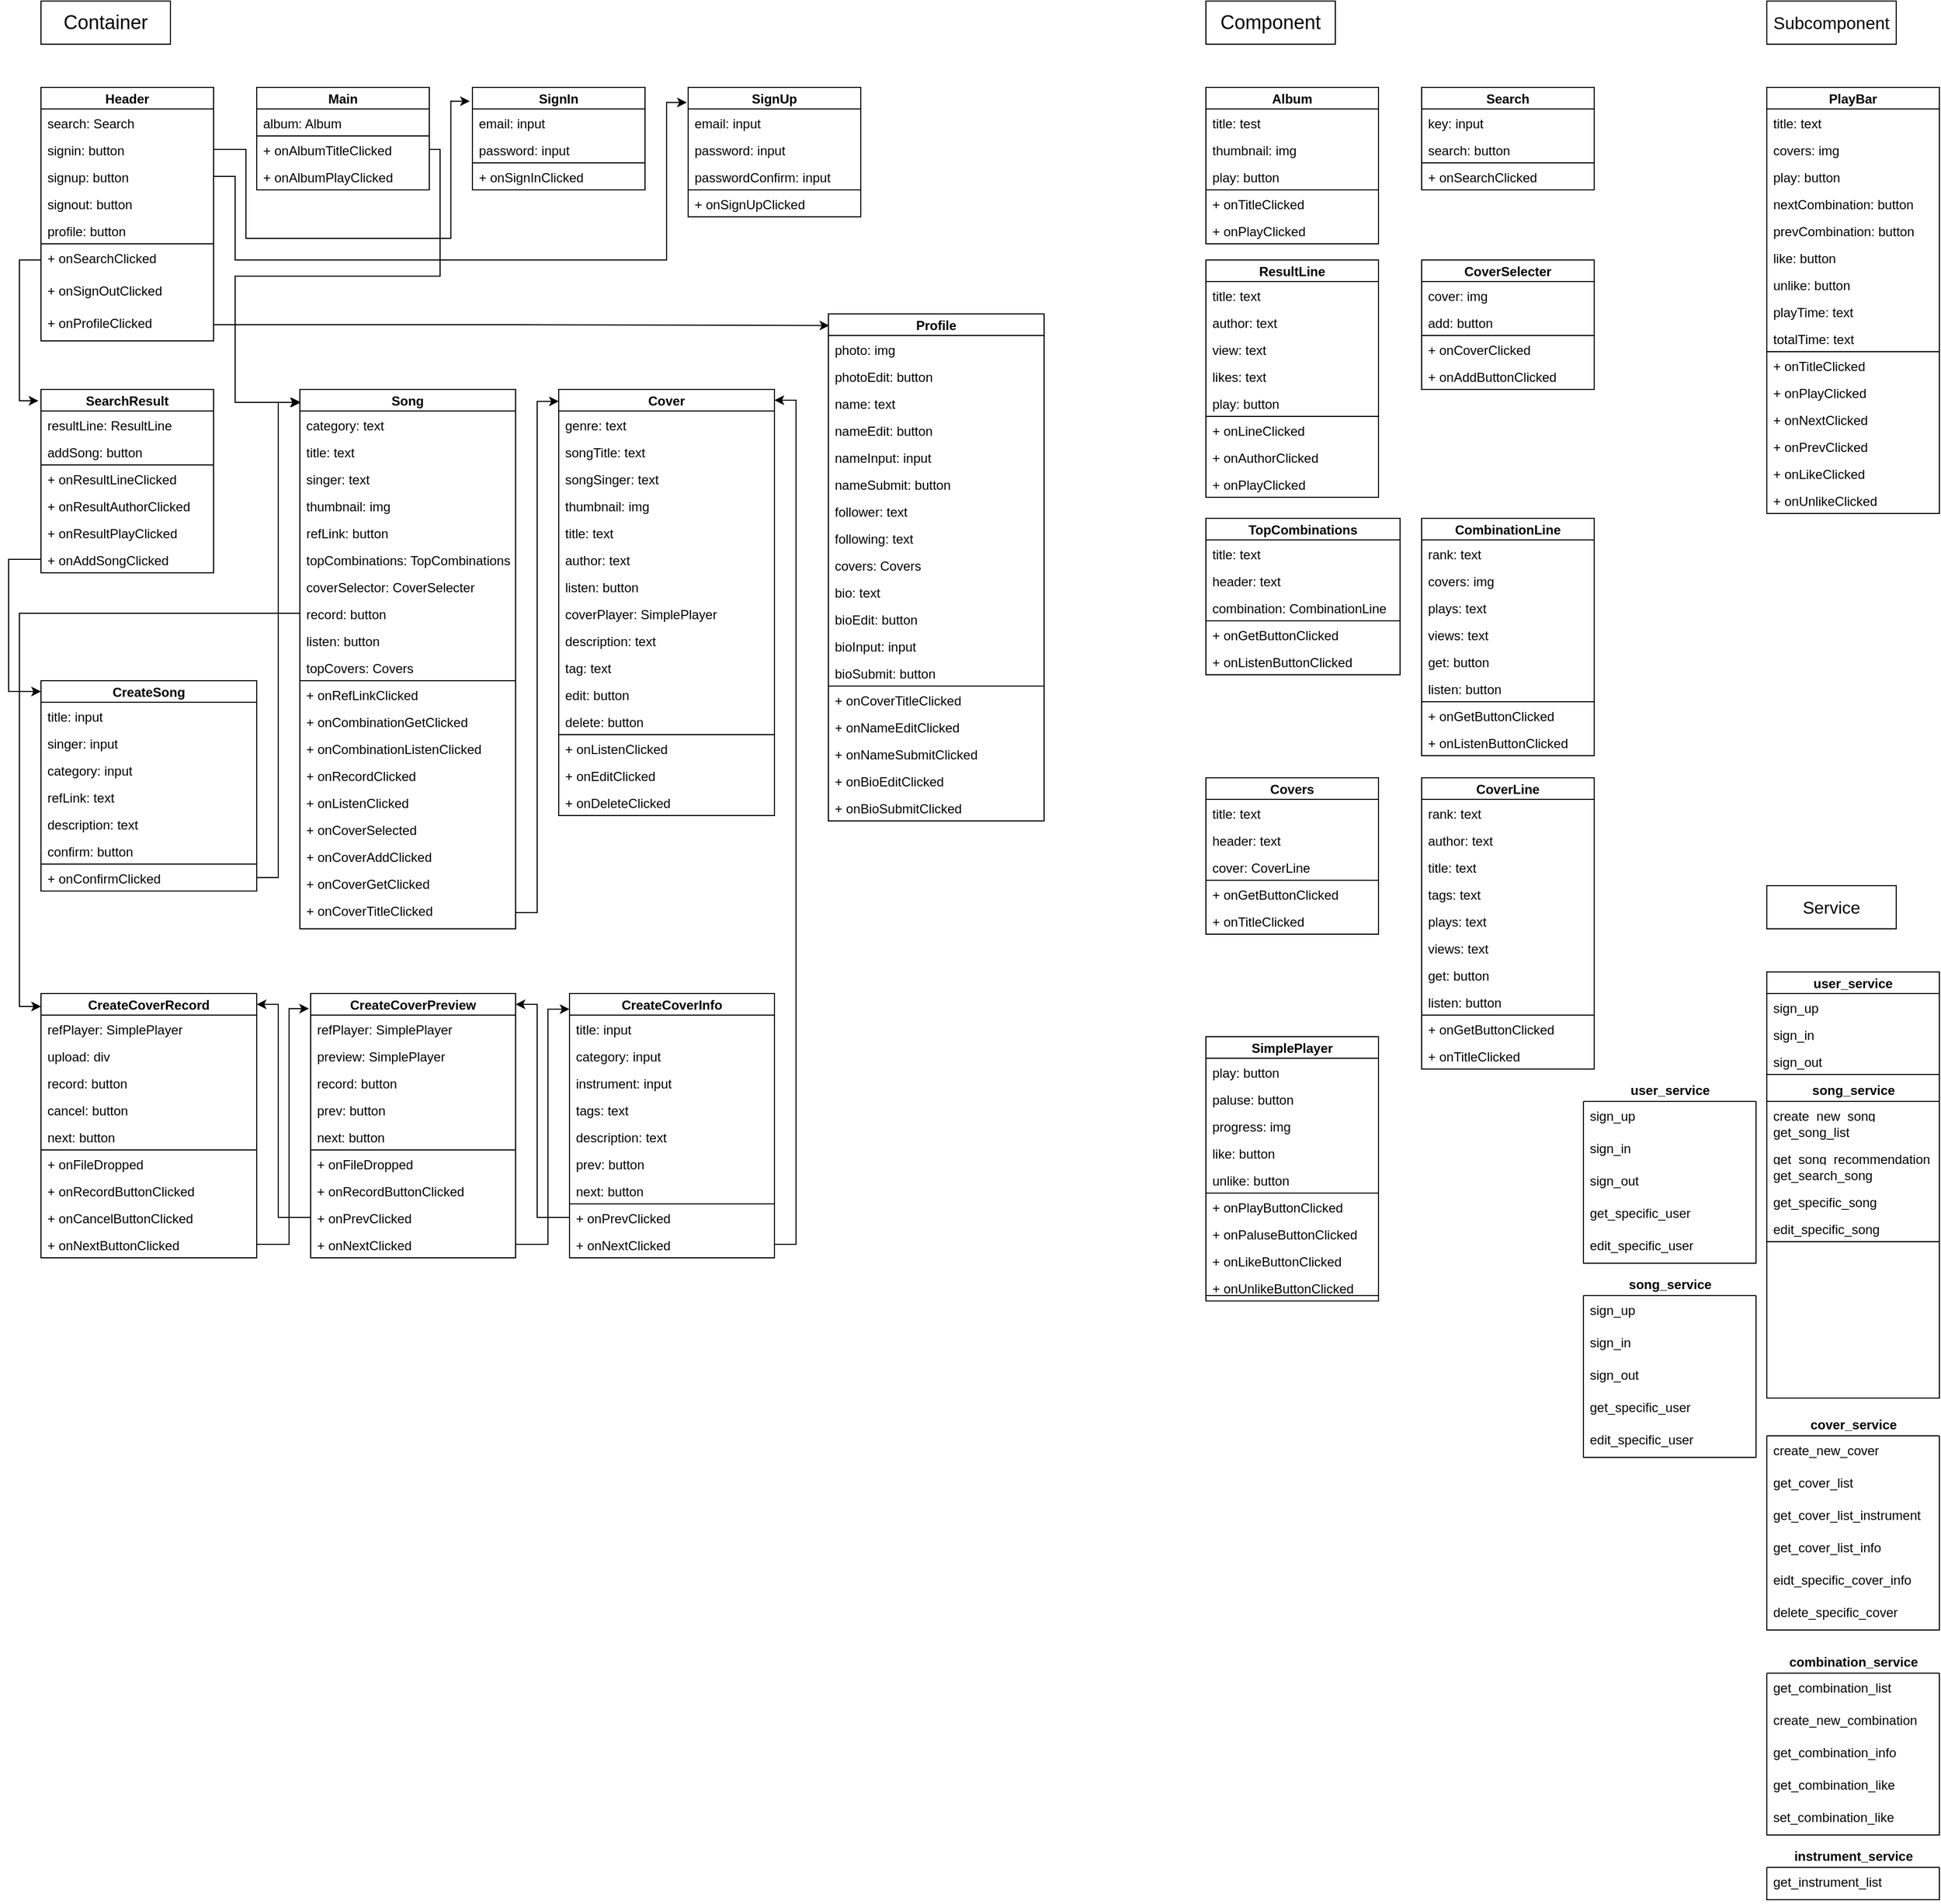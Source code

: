 <mxfile>
    <diagram id="yxfAynj5KHn1HwAmodsz" name="Page-1">
        <mxGraphModel dx="1889" dy="316" grid="1" gridSize="10" guides="1" tooltips="1" connect="1" arrows="1" fold="1" page="1" pageScale="1" pageWidth="827" pageHeight="1169" math="0" shadow="0">
            <root>
                <mxCell id="0"/>
                <mxCell id="1" parent="0"/>
                <mxCell id="2" value="&lt;font style=&quot;font-size: 18px&quot;&gt;Container&lt;/font&gt;" style="whiteSpace=wrap;html=1;" parent="1" vertex="1">
                    <mxGeometry x="-1040" y="40" width="120" height="40" as="geometry"/>
                </mxCell>
                <mxCell id="4" value="&lt;font style=&quot;font-size: 18px&quot;&gt;Component&lt;/font&gt;" style="whiteSpace=wrap;html=1;" parent="1" vertex="1">
                    <mxGeometry x="40" y="40" width="120" height="40" as="geometry"/>
                </mxCell>
                <mxCell id="5" value="&lt;font style=&quot;font-size: 16px&quot;&gt;Subcomponent&lt;/font&gt;" style="whiteSpace=wrap;html=1;" parent="1" vertex="1">
                    <mxGeometry x="560" y="40" width="120" height="40" as="geometry"/>
                </mxCell>
                <mxCell id="26" value="PlayBar" style="swimlane;startSize=20;" parent="1" vertex="1">
                    <mxGeometry x="560" y="120" width="160" height="395" as="geometry">
                        <mxRectangle x="-800" y="120" width="130" height="23" as="alternateBounds"/>
                    </mxGeometry>
                </mxCell>
                <mxCell id="27" value="" style="swimlane;fontStyle=0;childLayout=stackLayout;horizontal=1;startSize=0;horizontalStack=0;resizeParent=1;resizeParentMax=0;resizeLast=0;collapsible=1;marginBottom=0;" parent="26" vertex="1">
                    <mxGeometry y="20" width="160" height="225" as="geometry">
                        <mxRectangle y="20" width="40" height="26" as="alternateBounds"/>
                    </mxGeometry>
                </mxCell>
                <mxCell id="28" value="title: text" style="text;strokeColor=none;fillColor=none;align=left;verticalAlign=top;spacingLeft=4;spacingRight=4;overflow=hidden;rotatable=0;points=[[0,0.5],[1,0.5]];portConstraint=eastwest;" parent="27" vertex="1">
                    <mxGeometry width="160" height="25" as="geometry"/>
                </mxCell>
                <mxCell id="37" value="covers: img" style="text;strokeColor=none;fillColor=none;align=left;verticalAlign=top;spacingLeft=4;spacingRight=4;overflow=hidden;rotatable=0;points=[[0,0.5],[1,0.5]];portConstraint=eastwest;" parent="27" vertex="1">
                    <mxGeometry y="25" width="160" height="25" as="geometry"/>
                </mxCell>
                <mxCell id="38" value="play: button" style="text;strokeColor=none;fillColor=none;align=left;verticalAlign=top;spacingLeft=4;spacingRight=4;overflow=hidden;rotatable=0;points=[[0,0.5],[1,0.5]];portConstraint=eastwest;" parent="27" vertex="1">
                    <mxGeometry y="50" width="160" height="25" as="geometry"/>
                </mxCell>
                <mxCell id="39" value="nextCombination: button" style="text;strokeColor=none;fillColor=none;align=left;verticalAlign=top;spacingLeft=4;spacingRight=4;overflow=hidden;rotatable=0;points=[[0,0.5],[1,0.5]];portConstraint=eastwest;" parent="27" vertex="1">
                    <mxGeometry y="75" width="160" height="25" as="geometry"/>
                </mxCell>
                <mxCell id="40" value="prevCombination: button" style="text;strokeColor=none;fillColor=none;align=left;verticalAlign=top;spacingLeft=4;spacingRight=4;overflow=hidden;rotatable=0;points=[[0,0.5],[1,0.5]];portConstraint=eastwest;" parent="27" vertex="1">
                    <mxGeometry y="100" width="160" height="25" as="geometry"/>
                </mxCell>
                <mxCell id="41" value="like: button" style="text;strokeColor=none;fillColor=none;align=left;verticalAlign=top;spacingLeft=4;spacingRight=4;overflow=hidden;rotatable=0;points=[[0,0.5],[1,0.5]];portConstraint=eastwest;" parent="27" vertex="1">
                    <mxGeometry y="125" width="160" height="25" as="geometry"/>
                </mxCell>
                <mxCell id="42" value="unlike: button" style="text;strokeColor=none;fillColor=none;align=left;verticalAlign=top;spacingLeft=4;spacingRight=4;overflow=hidden;rotatable=0;points=[[0,0.5],[1,0.5]];portConstraint=eastwest;" parent="27" vertex="1">
                    <mxGeometry y="150" width="160" height="25" as="geometry"/>
                </mxCell>
                <mxCell id="43" value="playTime: text" style="text;strokeColor=none;fillColor=none;align=left;verticalAlign=top;spacingLeft=4;spacingRight=4;overflow=hidden;rotatable=0;points=[[0,0.5],[1,0.5]];portConstraint=eastwest;" parent="27" vertex="1">
                    <mxGeometry y="175" width="160" height="25" as="geometry"/>
                </mxCell>
                <mxCell id="44" value="totalTime: text" style="text;strokeColor=none;fillColor=none;align=left;verticalAlign=top;spacingLeft=4;spacingRight=4;overflow=hidden;rotatable=0;points=[[0,0.5],[1,0.5]];portConstraint=eastwest;" parent="27" vertex="1">
                    <mxGeometry y="200" width="160" height="25" as="geometry"/>
                </mxCell>
                <mxCell id="31" value="" style="swimlane;fontStyle=0;childLayout=stackLayout;horizontal=1;startSize=0;horizontalStack=0;resizeParent=1;resizeParentMax=0;resizeLast=0;collapsible=1;marginBottom=0;" parent="26" vertex="1">
                    <mxGeometry y="245" width="160" height="150" as="geometry">
                        <mxRectangle y="20" width="40" height="26" as="alternateBounds"/>
                    </mxGeometry>
                </mxCell>
                <mxCell id="32" value="+ onTitleClicked" style="text;strokeColor=none;fillColor=none;align=left;verticalAlign=top;spacingLeft=4;spacingRight=4;overflow=hidden;rotatable=0;points=[[0,0.5],[1,0.5]];portConstraint=eastwest;" parent="31" vertex="1">
                    <mxGeometry width="160" height="25" as="geometry"/>
                </mxCell>
                <mxCell id="46" value="+ onPlayClicked" style="text;strokeColor=none;fillColor=none;align=left;verticalAlign=top;spacingLeft=4;spacingRight=4;overflow=hidden;rotatable=0;points=[[0,0.5],[1,0.5]];portConstraint=eastwest;" parent="31" vertex="1">
                    <mxGeometry y="25" width="160" height="25" as="geometry"/>
                </mxCell>
                <mxCell id="47" value="+ onNextClicked" style="text;strokeColor=none;fillColor=none;align=left;verticalAlign=top;spacingLeft=4;spacingRight=4;overflow=hidden;rotatable=0;points=[[0,0.5],[1,0.5]];portConstraint=eastwest;" parent="31" vertex="1">
                    <mxGeometry y="50" width="160" height="25" as="geometry"/>
                </mxCell>
                <mxCell id="48" value="+ onPrevClicked" style="text;strokeColor=none;fillColor=none;align=left;verticalAlign=top;spacingLeft=4;spacingRight=4;overflow=hidden;rotatable=0;points=[[0,0.5],[1,0.5]];portConstraint=eastwest;" parent="31" vertex="1">
                    <mxGeometry y="75" width="160" height="25" as="geometry"/>
                </mxCell>
                <mxCell id="49" value="+ onLikeClicked" style="text;strokeColor=none;fillColor=none;align=left;verticalAlign=top;spacingLeft=4;spacingRight=4;overflow=hidden;rotatable=0;points=[[0,0.5],[1,0.5]];portConstraint=eastwest;" parent="31" vertex="1">
                    <mxGeometry y="100" width="160" height="25" as="geometry"/>
                </mxCell>
                <mxCell id="50" value="+ onUnlikeClicked" style="text;strokeColor=none;fillColor=none;align=left;verticalAlign=top;spacingLeft=4;spacingRight=4;overflow=hidden;rotatable=0;points=[[0,0.5],[1,0.5]];portConstraint=eastwest;" parent="31" vertex="1">
                    <mxGeometry y="125" width="160" height="25" as="geometry"/>
                </mxCell>
                <mxCell id="51" value="Main" style="swimlane;startSize=20;" parent="1" vertex="1">
                    <mxGeometry x="-840" y="120" width="160" height="95" as="geometry">
                        <mxRectangle x="-800" y="120" width="130" height="23" as="alternateBounds"/>
                    </mxGeometry>
                </mxCell>
                <mxCell id="52" value="" style="swimlane;fontStyle=0;childLayout=stackLayout;horizontal=1;startSize=0;horizontalStack=0;resizeParent=1;resizeParentMax=0;resizeLast=0;collapsible=1;marginBottom=0;" parent="51" vertex="1">
                    <mxGeometry y="20" width="160" height="25" as="geometry">
                        <mxRectangle y="20" width="40" height="26" as="alternateBounds"/>
                    </mxGeometry>
                </mxCell>
                <mxCell id="57" value="album: Album" style="text;strokeColor=none;fillColor=none;align=left;verticalAlign=top;spacingLeft=4;spacingRight=4;overflow=hidden;rotatable=0;points=[[0,0.5],[1,0.5]];portConstraint=eastwest;" parent="52" vertex="1">
                    <mxGeometry width="160" height="25" as="geometry"/>
                </mxCell>
                <mxCell id="62" value="" style="swimlane;fontStyle=0;childLayout=stackLayout;horizontal=1;startSize=0;horizontalStack=0;resizeParent=1;resizeParentMax=0;resizeLast=0;collapsible=1;marginBottom=0;" parent="51" vertex="1">
                    <mxGeometry y="45" width="160" height="50" as="geometry">
                        <mxRectangle y="20" width="40" height="26" as="alternateBounds"/>
                    </mxGeometry>
                </mxCell>
                <mxCell id="64" value="+ onAlbumTitleClicked" style="text;strokeColor=none;fillColor=none;align=left;verticalAlign=top;spacingLeft=4;spacingRight=4;overflow=hidden;rotatable=0;points=[[0,0.5],[1,0.5]];portConstraint=eastwest;" parent="62" vertex="1">
                    <mxGeometry width="160" height="25" as="geometry"/>
                </mxCell>
                <mxCell id="136" value="+ onAlbumPlayClicked" style="text;strokeColor=none;fillColor=none;align=left;verticalAlign=top;spacingLeft=4;spacingRight=4;overflow=hidden;rotatable=0;points=[[0,0.5],[1,0.5]];portConstraint=eastwest;" parent="62" vertex="1">
                    <mxGeometry y="25" width="160" height="25" as="geometry"/>
                </mxCell>
                <mxCell id="69" value="SearchResult" style="swimlane;startSize=20;" parent="1" vertex="1">
                    <mxGeometry x="-1040" y="400" width="160" height="170" as="geometry">
                        <mxRectangle x="-800" y="120" width="130" height="23" as="alternateBounds"/>
                    </mxGeometry>
                </mxCell>
                <mxCell id="70" value="" style="swimlane;fontStyle=0;childLayout=stackLayout;horizontal=1;startSize=0;horizontalStack=0;resizeParent=1;resizeParentMax=0;resizeLast=0;collapsible=1;marginBottom=0;" parent="69" vertex="1">
                    <mxGeometry y="20" width="160" height="50" as="geometry">
                        <mxRectangle y="20" width="40" height="26" as="alternateBounds"/>
                    </mxGeometry>
                </mxCell>
                <mxCell id="71" value="resultLine: ResultLine" style="text;strokeColor=none;fillColor=none;align=left;verticalAlign=top;spacingLeft=4;spacingRight=4;overflow=hidden;rotatable=0;points=[[0,0.5],[1,0.5]];portConstraint=eastwest;" parent="70" vertex="1">
                    <mxGeometry width="160" height="25" as="geometry"/>
                </mxCell>
                <mxCell id="72" value="addSong: button" style="text;strokeColor=none;fillColor=none;align=left;verticalAlign=top;spacingLeft=4;spacingRight=4;overflow=hidden;rotatable=0;points=[[0,0.5],[1,0.5]];portConstraint=eastwest;" parent="70" vertex="1">
                    <mxGeometry y="25" width="160" height="25" as="geometry"/>
                </mxCell>
                <mxCell id="75" value="" style="swimlane;fontStyle=0;childLayout=stackLayout;horizontal=1;startSize=0;horizontalStack=0;resizeParent=1;resizeParentMax=0;resizeLast=0;collapsible=1;marginBottom=0;" parent="69" vertex="1">
                    <mxGeometry y="70" width="160" height="100" as="geometry">
                        <mxRectangle y="20" width="40" height="26" as="alternateBounds"/>
                    </mxGeometry>
                </mxCell>
                <mxCell id="76" value="+ onResultLineClicked" style="text;strokeColor=none;fillColor=none;align=left;verticalAlign=top;spacingLeft=4;spacingRight=4;overflow=hidden;rotatable=0;points=[[0,0.5],[1,0.5]];portConstraint=eastwest;" parent="75" vertex="1">
                    <mxGeometry width="160" height="25" as="geometry"/>
                </mxCell>
                <mxCell id="77" value="+ onResultAuthorClicked" style="text;strokeColor=none;fillColor=none;align=left;verticalAlign=top;spacingLeft=4;spacingRight=4;overflow=hidden;rotatable=0;points=[[0,0.5],[1,0.5]];portConstraint=eastwest;" parent="75" vertex="1">
                    <mxGeometry y="25" width="160" height="25" as="geometry"/>
                </mxCell>
                <mxCell id="98" value="+ onResultPlayClicked" style="text;strokeColor=none;fillColor=none;align=left;verticalAlign=top;spacingLeft=4;spacingRight=4;overflow=hidden;rotatable=0;points=[[0,0.5],[1,0.5]];portConstraint=eastwest;" parent="75" vertex="1">
                    <mxGeometry y="50" width="160" height="25" as="geometry"/>
                </mxCell>
                <mxCell id="99" value="+ onAddSongClicked" style="text;strokeColor=none;fillColor=none;align=left;verticalAlign=top;spacingLeft=4;spacingRight=4;overflow=hidden;rotatable=0;points=[[0,0.5],[1,0.5]];portConstraint=eastwest;" parent="75" vertex="1">
                    <mxGeometry y="75" width="160" height="25" as="geometry"/>
                </mxCell>
                <mxCell id="80" value="Album" style="swimlane;startSize=20;" parent="1" vertex="1">
                    <mxGeometry x="40" y="120" width="160" height="145" as="geometry">
                        <mxRectangle x="-800" y="120" width="130" height="23" as="alternateBounds"/>
                    </mxGeometry>
                </mxCell>
                <mxCell id="81" value="" style="swimlane;fontStyle=0;childLayout=stackLayout;horizontal=1;startSize=0;horizontalStack=0;resizeParent=1;resizeParentMax=0;resizeLast=0;collapsible=1;marginBottom=0;" parent="80" vertex="1">
                    <mxGeometry y="20" width="160" height="75" as="geometry">
                        <mxRectangle y="20" width="40" height="26" as="alternateBounds"/>
                    </mxGeometry>
                </mxCell>
                <mxCell id="82" value="title: test" style="text;strokeColor=none;fillColor=none;align=left;verticalAlign=top;spacingLeft=4;spacingRight=4;overflow=hidden;rotatable=0;points=[[0,0.5],[1,0.5]];portConstraint=eastwest;" parent="81" vertex="1">
                    <mxGeometry width="160" height="25" as="geometry"/>
                </mxCell>
                <mxCell id="83" value="thumbnail: img" style="text;strokeColor=none;fillColor=none;align=left;verticalAlign=top;spacingLeft=4;spacingRight=4;overflow=hidden;rotatable=0;points=[[0,0.5],[1,0.5]];portConstraint=eastwest;" parent="81" vertex="1">
                    <mxGeometry y="25" width="160" height="25" as="geometry"/>
                </mxCell>
                <mxCell id="84" value="play: button" style="text;strokeColor=none;fillColor=none;align=left;verticalAlign=top;spacingLeft=4;spacingRight=4;overflow=hidden;rotatable=0;points=[[0,0.5],[1,0.5]];portConstraint=eastwest;" parent="81" vertex="1">
                    <mxGeometry y="50" width="160" height="25" as="geometry"/>
                </mxCell>
                <mxCell id="86" value="" style="swimlane;fontStyle=0;childLayout=stackLayout;horizontal=1;startSize=0;horizontalStack=0;resizeParent=1;resizeParentMax=0;resizeLast=0;collapsible=1;marginBottom=0;" parent="80" vertex="1">
                    <mxGeometry y="95" width="160" height="50" as="geometry">
                        <mxRectangle y="20" width="40" height="26" as="alternateBounds"/>
                    </mxGeometry>
                </mxCell>
                <mxCell id="87" value="+ onTitleClicked" style="text;strokeColor=none;fillColor=none;align=left;verticalAlign=top;spacingLeft=4;spacingRight=4;overflow=hidden;rotatable=0;points=[[0,0.5],[1,0.5]];portConstraint=eastwest;" parent="86" vertex="1">
                    <mxGeometry width="160" height="25" as="geometry"/>
                </mxCell>
                <mxCell id="88" value="+ onPlayClicked" style="text;strokeColor=none;fillColor=none;align=left;verticalAlign=top;spacingLeft=4;spacingRight=4;overflow=hidden;rotatable=0;points=[[0,0.5],[1,0.5]];portConstraint=eastwest;" parent="86" vertex="1">
                    <mxGeometry y="25" width="160" height="25" as="geometry"/>
                </mxCell>
                <mxCell id="90" value="ResultLine" style="swimlane;startSize=20;" parent="1" vertex="1">
                    <mxGeometry x="40" y="280" width="160" height="220" as="geometry">
                        <mxRectangle x="-800" y="120" width="130" height="23" as="alternateBounds"/>
                    </mxGeometry>
                </mxCell>
                <mxCell id="91" value="" style="swimlane;fontStyle=0;childLayout=stackLayout;horizontal=1;startSize=0;horizontalStack=0;resizeParent=1;resizeParentMax=0;resizeLast=0;collapsible=1;marginBottom=0;" parent="90" vertex="1">
                    <mxGeometry y="20" width="160" height="125" as="geometry">
                        <mxRectangle y="20" width="40" height="26" as="alternateBounds"/>
                    </mxGeometry>
                </mxCell>
                <mxCell id="92" value="title: text" style="text;strokeColor=none;fillColor=none;align=left;verticalAlign=top;spacingLeft=4;spacingRight=4;overflow=hidden;rotatable=0;points=[[0,0.5],[1,0.5]];portConstraint=eastwest;" parent="91" vertex="1">
                    <mxGeometry width="160" height="25" as="geometry"/>
                </mxCell>
                <mxCell id="93" value="author: text" style="text;strokeColor=none;fillColor=none;align=left;verticalAlign=top;spacingLeft=4;spacingRight=4;overflow=hidden;rotatable=0;points=[[0,0.5],[1,0.5]];portConstraint=eastwest;" parent="91" vertex="1">
                    <mxGeometry y="25" width="160" height="25" as="geometry"/>
                </mxCell>
                <mxCell id="94" value="view: text" style="text;strokeColor=none;fillColor=none;align=left;verticalAlign=top;spacingLeft=4;spacingRight=4;overflow=hidden;rotatable=0;points=[[0,0.5],[1,0.5]];portConstraint=eastwest;" parent="91" vertex="1">
                    <mxGeometry y="50" width="160" height="25" as="geometry"/>
                </mxCell>
                <mxCell id="100" value="likes: text" style="text;strokeColor=none;fillColor=none;align=left;verticalAlign=top;spacingLeft=4;spacingRight=4;overflow=hidden;rotatable=0;points=[[0,0.5],[1,0.5]];portConstraint=eastwest;" parent="91" vertex="1">
                    <mxGeometry y="75" width="160" height="25" as="geometry"/>
                </mxCell>
                <mxCell id="101" value="play: button" style="text;strokeColor=none;fillColor=none;align=left;verticalAlign=top;spacingLeft=4;spacingRight=4;overflow=hidden;rotatable=0;points=[[0,0.5],[1,0.5]];portConstraint=eastwest;" parent="91" vertex="1">
                    <mxGeometry y="100" width="160" height="25" as="geometry"/>
                </mxCell>
                <mxCell id="95" value="" style="swimlane;fontStyle=0;childLayout=stackLayout;horizontal=1;startSize=0;horizontalStack=0;resizeParent=1;resizeParentMax=0;resizeLast=0;collapsible=1;marginBottom=0;" parent="90" vertex="1">
                    <mxGeometry y="145" width="160" height="75" as="geometry">
                        <mxRectangle y="20" width="40" height="26" as="alternateBounds"/>
                    </mxGeometry>
                </mxCell>
                <mxCell id="96" value="+ onLineClicked" style="text;strokeColor=none;fillColor=none;align=left;verticalAlign=top;spacingLeft=4;spacingRight=4;overflow=hidden;rotatable=0;points=[[0,0.5],[1,0.5]];portConstraint=eastwest;" parent="95" vertex="1">
                    <mxGeometry width="160" height="25" as="geometry"/>
                </mxCell>
                <mxCell id="97" value="+ onAuthorClicked" style="text;strokeColor=none;fillColor=none;align=left;verticalAlign=top;spacingLeft=4;spacingRight=4;overflow=hidden;rotatable=0;points=[[0,0.5],[1,0.5]];portConstraint=eastwest;" parent="95" vertex="1">
                    <mxGeometry y="25" width="160" height="25" as="geometry"/>
                </mxCell>
                <mxCell id="102" value="+ onPlayClicked" style="text;strokeColor=none;fillColor=none;align=left;verticalAlign=top;spacingLeft=4;spacingRight=4;overflow=hidden;rotatable=0;points=[[0,0.5],[1,0.5]];portConstraint=eastwest;" parent="95" vertex="1">
                    <mxGeometry y="50" width="160" height="25" as="geometry"/>
                </mxCell>
                <mxCell id="103" value="SignIn" style="swimlane;startSize=20;" parent="1" vertex="1">
                    <mxGeometry x="-640" y="120" width="160" height="95" as="geometry">
                        <mxRectangle x="-800" y="120" width="130" height="23" as="alternateBounds"/>
                    </mxGeometry>
                </mxCell>
                <mxCell id="104" value="" style="swimlane;fontStyle=0;childLayout=stackLayout;horizontal=1;startSize=0;horizontalStack=0;resizeParent=1;resizeParentMax=0;resizeLast=0;collapsible=1;marginBottom=0;" parent="103" vertex="1">
                    <mxGeometry y="20" width="160" height="50" as="geometry">
                        <mxRectangle y="20" width="40" height="26" as="alternateBounds"/>
                    </mxGeometry>
                </mxCell>
                <mxCell id="105" value="email: input" style="text;strokeColor=none;fillColor=none;align=left;verticalAlign=top;spacingLeft=4;spacingRight=4;overflow=hidden;rotatable=0;points=[[0,0.5],[1,0.5]];portConstraint=eastwest;" parent="104" vertex="1">
                    <mxGeometry width="160" height="25" as="geometry"/>
                </mxCell>
                <mxCell id="106" value="password: input" style="text;strokeColor=none;fillColor=none;align=left;verticalAlign=top;spacingLeft=4;spacingRight=4;overflow=hidden;rotatable=0;points=[[0,0.5],[1,0.5]];portConstraint=eastwest;" parent="104" vertex="1">
                    <mxGeometry y="25" width="160" height="25" as="geometry"/>
                </mxCell>
                <mxCell id="109" value="" style="swimlane;fontStyle=0;childLayout=stackLayout;horizontal=1;startSize=0;horizontalStack=0;resizeParent=1;resizeParentMax=0;resizeLast=0;collapsible=1;marginBottom=0;" parent="103" vertex="1">
                    <mxGeometry y="70" width="160" height="25" as="geometry">
                        <mxRectangle y="20" width="40" height="26" as="alternateBounds"/>
                    </mxGeometry>
                </mxCell>
                <mxCell id="110" value="+ onSignInClicked" style="text;strokeColor=none;fillColor=none;align=left;verticalAlign=top;spacingLeft=4;spacingRight=4;overflow=hidden;rotatable=0;points=[[0,0.5],[1,0.5]];portConstraint=eastwest;" parent="109" vertex="1">
                    <mxGeometry width="160" height="25" as="geometry"/>
                </mxCell>
                <mxCell id="113" value="SignUp" style="swimlane;startSize=20;" parent="1" vertex="1">
                    <mxGeometry x="-440" y="120" width="160" height="120" as="geometry">
                        <mxRectangle x="-800" y="120" width="130" height="23" as="alternateBounds"/>
                    </mxGeometry>
                </mxCell>
                <mxCell id="114" value="" style="swimlane;fontStyle=0;childLayout=stackLayout;horizontal=1;startSize=0;horizontalStack=0;resizeParent=1;resizeParentMax=0;resizeLast=0;collapsible=1;marginBottom=0;" parent="113" vertex="1">
                    <mxGeometry y="20" width="160" height="75" as="geometry">
                        <mxRectangle y="20" width="40" height="26" as="alternateBounds"/>
                    </mxGeometry>
                </mxCell>
                <mxCell id="115" value="email: input" style="text;strokeColor=none;fillColor=none;align=left;verticalAlign=top;spacingLeft=4;spacingRight=4;overflow=hidden;rotatable=0;points=[[0,0.5],[1,0.5]];portConstraint=eastwest;" parent="114" vertex="1">
                    <mxGeometry width="160" height="25" as="geometry"/>
                </mxCell>
                <mxCell id="116" value="password: input" style="text;strokeColor=none;fillColor=none;align=left;verticalAlign=top;spacingLeft=4;spacingRight=4;overflow=hidden;rotatable=0;points=[[0,0.5],[1,0.5]];portConstraint=eastwest;" parent="114" vertex="1">
                    <mxGeometry y="25" width="160" height="25" as="geometry"/>
                </mxCell>
                <mxCell id="126" value="passwordConfirm: input" style="text;strokeColor=none;fillColor=none;align=left;verticalAlign=top;spacingLeft=4;spacingRight=4;overflow=hidden;rotatable=0;points=[[0,0.5],[1,0.5]];portConstraint=eastwest;" parent="114" vertex="1">
                    <mxGeometry y="50" width="160" height="25" as="geometry"/>
                </mxCell>
                <mxCell id="117" value="" style="swimlane;fontStyle=0;childLayout=stackLayout;horizontal=1;startSize=0;horizontalStack=0;resizeParent=1;resizeParentMax=0;resizeLast=0;collapsible=1;marginBottom=0;" parent="113" vertex="1">
                    <mxGeometry y="95" width="160" height="25" as="geometry">
                        <mxRectangle y="20" width="40" height="26" as="alternateBounds"/>
                    </mxGeometry>
                </mxCell>
                <mxCell id="118" value="+ onSignUpClicked" style="text;strokeColor=none;fillColor=none;align=left;verticalAlign=top;spacingLeft=4;spacingRight=4;overflow=hidden;rotatable=0;points=[[0,0.5],[1,0.5]];portConstraint=eastwest;" parent="117" vertex="1">
                    <mxGeometry width="160" height="25" as="geometry"/>
                </mxCell>
                <mxCell id="143" value="Search" style="swimlane;startSize=20;" parent="1" vertex="1">
                    <mxGeometry x="240" y="120" width="160" height="95" as="geometry">
                        <mxRectangle x="-800" y="120" width="130" height="23" as="alternateBounds"/>
                    </mxGeometry>
                </mxCell>
                <mxCell id="144" value="" style="swimlane;fontStyle=0;childLayout=stackLayout;horizontal=1;startSize=0;horizontalStack=0;resizeParent=1;resizeParentMax=0;resizeLast=0;collapsible=1;marginBottom=0;" parent="143" vertex="1">
                    <mxGeometry y="20" width="160" height="50" as="geometry">
                        <mxRectangle y="20" width="40" height="26" as="alternateBounds"/>
                    </mxGeometry>
                </mxCell>
                <mxCell id="145" value="key: input" style="text;strokeColor=none;fillColor=none;align=left;verticalAlign=top;spacingLeft=4;spacingRight=4;overflow=hidden;rotatable=0;points=[[0,0.5],[1,0.5]];portConstraint=eastwest;" parent="144" vertex="1">
                    <mxGeometry width="160" height="25" as="geometry"/>
                </mxCell>
                <mxCell id="146" value="search: button" style="text;strokeColor=none;fillColor=none;align=left;verticalAlign=top;spacingLeft=4;spacingRight=4;overflow=hidden;rotatable=0;points=[[0,0.5],[1,0.5]];portConstraint=eastwest;" parent="144" vertex="1">
                    <mxGeometry y="25" width="160" height="25" as="geometry"/>
                </mxCell>
                <mxCell id="148" value="" style="swimlane;fontStyle=0;childLayout=stackLayout;horizontal=1;startSize=0;horizontalStack=0;resizeParent=1;resizeParentMax=0;resizeLast=0;collapsible=1;marginBottom=0;" parent="143" vertex="1">
                    <mxGeometry y="70" width="160" height="25" as="geometry">
                        <mxRectangle y="20" width="40" height="26" as="alternateBounds"/>
                    </mxGeometry>
                </mxCell>
                <mxCell id="149" value="+ onSearchClicked" style="text;strokeColor=none;fillColor=none;align=left;verticalAlign=top;spacingLeft=4;spacingRight=4;overflow=hidden;rotatable=0;points=[[0,0.5],[1,0.5]];portConstraint=eastwest;" parent="148" vertex="1">
                    <mxGeometry width="160" height="25" as="geometry"/>
                </mxCell>
                <mxCell id="153" value="Song" style="swimlane;startSize=20;" parent="1" vertex="1">
                    <mxGeometry x="-800" y="400" width="200" height="500" as="geometry">
                        <mxRectangle x="-800" y="120" width="130" height="23" as="alternateBounds"/>
                    </mxGeometry>
                </mxCell>
                <mxCell id="154" value="" style="swimlane;fontStyle=0;childLayout=stackLayout;horizontal=1;startSize=0;horizontalStack=0;resizeParent=1;resizeParentMax=0;resizeLast=0;collapsible=1;marginBottom=0;" parent="153" vertex="1">
                    <mxGeometry y="20" width="200" height="250" as="geometry">
                        <mxRectangle y="20" width="40" height="26" as="alternateBounds"/>
                    </mxGeometry>
                </mxCell>
                <mxCell id="155" value="category: text" style="text;strokeColor=none;fillColor=none;align=left;verticalAlign=top;spacingLeft=4;spacingRight=4;overflow=hidden;rotatable=0;points=[[0,0.5],[1,0.5]];portConstraint=eastwest;" parent="154" vertex="1">
                    <mxGeometry width="200" height="25" as="geometry"/>
                </mxCell>
                <mxCell id="156" value="title: text" style="text;strokeColor=none;fillColor=none;align=left;verticalAlign=top;spacingLeft=4;spacingRight=4;overflow=hidden;rotatable=0;points=[[0,0.5],[1,0.5]];portConstraint=eastwest;" parent="154" vertex="1">
                    <mxGeometry y="25" width="200" height="25" as="geometry"/>
                </mxCell>
                <mxCell id="162" value="singer: text" style="text;strokeColor=none;fillColor=none;align=left;verticalAlign=top;spacingLeft=4;spacingRight=4;overflow=hidden;rotatable=0;points=[[0,0.5],[1,0.5]];portConstraint=eastwest;" parent="154" vertex="1">
                    <mxGeometry y="50" width="200" height="25" as="geometry"/>
                </mxCell>
                <mxCell id="164" value="thumbnail: img" style="text;strokeColor=none;fillColor=none;align=left;verticalAlign=top;spacingLeft=4;spacingRight=4;overflow=hidden;rotatable=0;points=[[0,0.5],[1,0.5]];portConstraint=eastwest;" parent="154" vertex="1">
                    <mxGeometry y="75" width="200" height="25" as="geometry"/>
                </mxCell>
                <mxCell id="165" value="refLink: button" style="text;strokeColor=none;fillColor=none;align=left;verticalAlign=top;spacingLeft=4;spacingRight=4;overflow=hidden;rotatable=0;points=[[0,0.5],[1,0.5]];portConstraint=eastwest;" parent="154" vertex="1">
                    <mxGeometry y="100" width="200" height="25" as="geometry"/>
                </mxCell>
                <mxCell id="166" value="topCombinations: TopCombinations" style="text;strokeColor=none;fillColor=none;align=left;verticalAlign=top;spacingLeft=4;spacingRight=4;overflow=hidden;rotatable=0;points=[[0,0.5],[1,0.5]];portConstraint=eastwest;" parent="154" vertex="1">
                    <mxGeometry y="125" width="200" height="25" as="geometry"/>
                </mxCell>
                <mxCell id="168" value="coverSelector: CoverSelecter" style="text;strokeColor=none;fillColor=none;align=left;verticalAlign=top;spacingLeft=4;spacingRight=4;overflow=hidden;rotatable=0;points=[[0,0.5],[1,0.5]];portConstraint=eastwest;" parent="154" vertex="1">
                    <mxGeometry y="150" width="200" height="25" as="geometry"/>
                </mxCell>
                <mxCell id="170" value="record: button" style="text;strokeColor=none;fillColor=none;align=left;verticalAlign=top;spacingLeft=4;spacingRight=4;overflow=hidden;rotatable=0;points=[[0,0.5],[1,0.5]];portConstraint=eastwest;" parent="154" vertex="1">
                    <mxGeometry y="175" width="200" height="25" as="geometry"/>
                </mxCell>
                <mxCell id="171" value="listen: button" style="text;strokeColor=none;fillColor=none;align=left;verticalAlign=top;spacingLeft=4;spacingRight=4;overflow=hidden;rotatable=0;points=[[0,0.5],[1,0.5]];portConstraint=eastwest;" parent="154" vertex="1">
                    <mxGeometry y="200" width="200" height="25" as="geometry"/>
                </mxCell>
                <mxCell id="205" value="topCovers: Covers" style="text;strokeColor=none;fillColor=none;align=left;verticalAlign=top;spacingLeft=4;spacingRight=4;overflow=hidden;rotatable=0;points=[[0,0.5],[1,0.5]];portConstraint=eastwest;" parent="154" vertex="1">
                    <mxGeometry y="225" width="200" height="25" as="geometry"/>
                </mxCell>
                <mxCell id="157" value="" style="swimlane;fontStyle=0;childLayout=stackLayout;horizontal=1;startSize=0;horizontalStack=0;resizeParent=1;resizeParentMax=0;resizeLast=0;collapsible=1;marginBottom=0;" parent="153" vertex="1">
                    <mxGeometry y="270" width="200" height="230" as="geometry">
                        <mxRectangle y="20" width="40" height="26" as="alternateBounds"/>
                    </mxGeometry>
                </mxCell>
                <mxCell id="232" value="+ onRefLinkClicked" style="text;strokeColor=none;fillColor=none;align=left;verticalAlign=top;spacingLeft=4;spacingRight=4;overflow=hidden;rotatable=0;points=[[0,0.5],[1,0.5]];portConstraint=eastwest;" parent="157" vertex="1">
                    <mxGeometry width="200" height="25" as="geometry"/>
                </mxCell>
                <mxCell id="158" value="+ onCombinationGetClicked" style="text;strokeColor=none;fillColor=none;align=left;verticalAlign=top;spacingLeft=4;spacingRight=4;overflow=hidden;rotatable=0;points=[[0,0.5],[1,0.5]];portConstraint=eastwest;" parent="157" vertex="1">
                    <mxGeometry y="25" width="200" height="25" as="geometry"/>
                </mxCell>
                <mxCell id="159" value="+ onCombinationListenClicked" style="text;strokeColor=none;fillColor=none;align=left;verticalAlign=top;spacingLeft=4;spacingRight=4;overflow=hidden;rotatable=0;points=[[0,0.5],[1,0.5]];portConstraint=eastwest;" parent="157" vertex="1">
                    <mxGeometry y="50" width="200" height="25" as="geometry"/>
                </mxCell>
                <mxCell id="234" value="+ onRecordClicked" style="text;strokeColor=none;fillColor=none;align=left;verticalAlign=top;spacingLeft=4;spacingRight=4;overflow=hidden;rotatable=0;points=[[0,0.5],[1,0.5]];portConstraint=eastwest;" parent="157" vertex="1">
                    <mxGeometry y="75" width="200" height="25" as="geometry"/>
                </mxCell>
                <mxCell id="235" value="+ onListenClicked" style="text;strokeColor=none;fillColor=none;align=left;verticalAlign=top;spacingLeft=4;spacingRight=4;overflow=hidden;rotatable=0;points=[[0,0.5],[1,0.5]];portConstraint=eastwest;" parent="157" vertex="1">
                    <mxGeometry y="100" width="200" height="25" as="geometry"/>
                </mxCell>
                <mxCell id="160" value="+ onCoverSelected" style="text;strokeColor=none;fillColor=none;align=left;verticalAlign=top;spacingLeft=4;spacingRight=4;overflow=hidden;rotatable=0;points=[[0,0.5],[1,0.5]];portConstraint=eastwest;" parent="157" vertex="1">
                    <mxGeometry y="125" width="200" height="25" as="geometry"/>
                </mxCell>
                <mxCell id="161" value="+ onCoverAddClicked" style="text;strokeColor=none;fillColor=none;align=left;verticalAlign=top;spacingLeft=4;spacingRight=4;overflow=hidden;rotatable=0;points=[[0,0.5],[1,0.5]];portConstraint=eastwest;" parent="157" vertex="1">
                    <mxGeometry y="150" width="200" height="25" as="geometry"/>
                </mxCell>
                <mxCell id="231" value="+ onCoverGetClicked" style="text;strokeColor=none;fillColor=none;align=left;verticalAlign=top;spacingLeft=4;spacingRight=4;overflow=hidden;rotatable=0;points=[[0,0.5],[1,0.5]];portConstraint=eastwest;" parent="157" vertex="1">
                    <mxGeometry y="175" width="200" height="25" as="geometry"/>
                </mxCell>
                <mxCell id="236" value="+ onCoverTitleClicked" style="text;strokeColor=none;fillColor=none;align=left;verticalAlign=top;spacingLeft=4;spacingRight=4;overflow=hidden;rotatable=0;points=[[0,0.5],[1,0.5]];portConstraint=eastwest;" parent="157" vertex="1">
                    <mxGeometry y="200" width="200" height="30" as="geometry"/>
                </mxCell>
                <mxCell id="172" value="TopCombinations" style="swimlane;startSize=20;" parent="1" vertex="1">
                    <mxGeometry x="40" y="519.5" width="180" height="145" as="geometry">
                        <mxRectangle x="-800" y="120" width="130" height="23" as="alternateBounds"/>
                    </mxGeometry>
                </mxCell>
                <mxCell id="173" value="" style="swimlane;fontStyle=0;childLayout=stackLayout;horizontal=1;startSize=0;horizontalStack=0;resizeParent=1;resizeParentMax=0;resizeLast=0;collapsible=1;marginBottom=0;" parent="172" vertex="1">
                    <mxGeometry y="20" width="180" height="75" as="geometry">
                        <mxRectangle y="20" width="40" height="26" as="alternateBounds"/>
                    </mxGeometry>
                </mxCell>
                <mxCell id="174" value="title: text" style="text;strokeColor=none;fillColor=none;align=left;verticalAlign=top;spacingLeft=4;spacingRight=4;overflow=hidden;rotatable=0;points=[[0,0.5],[1,0.5]];portConstraint=eastwest;" parent="173" vertex="1">
                    <mxGeometry width="180" height="25" as="geometry"/>
                </mxCell>
                <mxCell id="175" value="header: text" style="text;strokeColor=none;fillColor=none;align=left;verticalAlign=top;spacingLeft=4;spacingRight=4;overflow=hidden;rotatable=0;points=[[0,0.5],[1,0.5]];portConstraint=eastwest;" parent="173" vertex="1">
                    <mxGeometry y="25" width="180" height="25" as="geometry"/>
                </mxCell>
                <mxCell id="176" value="combination: CombinationLine" style="text;strokeColor=none;fillColor=none;align=left;verticalAlign=top;spacingLeft=4;spacingRight=4;overflow=hidden;rotatable=0;points=[[0,0.5],[1,0.5]];portConstraint=eastwest;" parent="173" vertex="1">
                    <mxGeometry y="50" width="180" height="25" as="geometry"/>
                </mxCell>
                <mxCell id="179" value="" style="swimlane;fontStyle=0;childLayout=stackLayout;horizontal=1;startSize=0;horizontalStack=0;resizeParent=1;resizeParentMax=0;resizeLast=0;collapsible=1;marginBottom=0;" parent="172" vertex="1">
                    <mxGeometry y="95" width="180" height="50" as="geometry">
                        <mxRectangle y="20" width="40" height="26" as="alternateBounds"/>
                    </mxGeometry>
                </mxCell>
                <mxCell id="180" value="+ onGetButtonClicked" style="text;strokeColor=none;fillColor=none;align=left;verticalAlign=top;spacingLeft=4;spacingRight=4;overflow=hidden;rotatable=0;points=[[0,0.5],[1,0.5]];portConstraint=eastwest;" parent="179" vertex="1">
                    <mxGeometry width="180" height="25" as="geometry"/>
                </mxCell>
                <mxCell id="181" value="+ onListenButtonClicked" style="text;strokeColor=none;fillColor=none;align=left;verticalAlign=top;spacingLeft=4;spacingRight=4;overflow=hidden;rotatable=0;points=[[0,0.5],[1,0.5]];portConstraint=eastwest;" parent="179" vertex="1">
                    <mxGeometry y="25" width="180" height="25" as="geometry"/>
                </mxCell>
                <mxCell id="183" value="CombinationLine" style="swimlane;startSize=20;" parent="1" vertex="1">
                    <mxGeometry x="240" y="519.5" width="160" height="220" as="geometry">
                        <mxRectangle x="240" y="519.5" width="130" height="23" as="alternateBounds"/>
                    </mxGeometry>
                </mxCell>
                <mxCell id="184" value="" style="swimlane;fontStyle=0;childLayout=stackLayout;horizontal=1;startSize=0;horizontalStack=0;resizeParent=1;resizeParentMax=0;resizeLast=0;collapsible=1;marginBottom=0;" parent="183" vertex="1">
                    <mxGeometry y="20" width="160" height="150" as="geometry">
                        <mxRectangle y="20" width="40" height="26" as="alternateBounds"/>
                    </mxGeometry>
                </mxCell>
                <mxCell id="185" value="rank: text" style="text;strokeColor=none;fillColor=none;align=left;verticalAlign=top;spacingLeft=4;spacingRight=4;overflow=hidden;rotatable=0;points=[[0,0.5],[1,0.5]];portConstraint=eastwest;" parent="184" vertex="1">
                    <mxGeometry width="160" height="25" as="geometry"/>
                </mxCell>
                <mxCell id="186" value="covers: img" style="text;strokeColor=none;fillColor=none;align=left;verticalAlign=top;spacingLeft=4;spacingRight=4;overflow=hidden;rotatable=0;points=[[0,0.5],[1,0.5]];portConstraint=eastwest;" parent="184" vertex="1">
                    <mxGeometry y="25" width="160" height="25" as="geometry"/>
                </mxCell>
                <mxCell id="187" value="plays: text" style="text;strokeColor=none;fillColor=none;align=left;verticalAlign=top;spacingLeft=4;spacingRight=4;overflow=hidden;rotatable=0;points=[[0,0.5],[1,0.5]];portConstraint=eastwest;" parent="184" vertex="1">
                    <mxGeometry y="50" width="160" height="25" as="geometry"/>
                </mxCell>
                <mxCell id="191" value="views: text" style="text;strokeColor=none;fillColor=none;align=left;verticalAlign=top;spacingLeft=4;spacingRight=4;overflow=hidden;rotatable=0;points=[[0,0.5],[1,0.5]];portConstraint=eastwest;" parent="184" vertex="1">
                    <mxGeometry y="75" width="160" height="25" as="geometry"/>
                </mxCell>
                <mxCell id="193" value="get: button" style="text;strokeColor=none;fillColor=none;align=left;verticalAlign=top;spacingLeft=4;spacingRight=4;overflow=hidden;rotatable=0;points=[[0,0.5],[1,0.5]];portConstraint=eastwest;" parent="184" vertex="1">
                    <mxGeometry y="100" width="160" height="25" as="geometry"/>
                </mxCell>
                <mxCell id="192" value="listen: button" style="text;strokeColor=none;fillColor=none;align=left;verticalAlign=top;spacingLeft=4;spacingRight=4;overflow=hidden;rotatable=0;points=[[0,0.5],[1,0.5]];portConstraint=eastwest;" parent="184" vertex="1">
                    <mxGeometry y="125" width="160" height="25" as="geometry"/>
                </mxCell>
                <mxCell id="188" value="" style="swimlane;fontStyle=0;childLayout=stackLayout;horizontal=1;startSize=0;horizontalStack=0;resizeParent=1;resizeParentMax=0;resizeLast=0;collapsible=1;marginBottom=0;" parent="183" vertex="1">
                    <mxGeometry y="170" width="160" height="50" as="geometry">
                        <mxRectangle y="20" width="40" height="26" as="alternateBounds"/>
                    </mxGeometry>
                </mxCell>
                <mxCell id="189" value="+ onGetButtonClicked" style="text;strokeColor=none;fillColor=none;align=left;verticalAlign=top;spacingLeft=4;spacingRight=4;overflow=hidden;rotatable=0;points=[[0,0.5],[1,0.5]];portConstraint=eastwest;" parent="188" vertex="1">
                    <mxGeometry width="160" height="25" as="geometry"/>
                </mxCell>
                <mxCell id="190" value="+ onListenButtonClicked" style="text;strokeColor=none;fillColor=none;align=left;verticalAlign=top;spacingLeft=4;spacingRight=4;overflow=hidden;rotatable=0;points=[[0,0.5],[1,0.5]];portConstraint=eastwest;" parent="188" vertex="1">
                    <mxGeometry y="25" width="160" height="25" as="geometry"/>
                </mxCell>
                <mxCell id="194" value="CoverSelecter" style="swimlane;startSize=20;" parent="1" vertex="1">
                    <mxGeometry x="240" y="280" width="160" height="120" as="geometry">
                        <mxRectangle x="-800" y="120" width="130" height="23" as="alternateBounds"/>
                    </mxGeometry>
                </mxCell>
                <mxCell id="195" value="" style="swimlane;fontStyle=0;childLayout=stackLayout;horizontal=1;startSize=0;horizontalStack=0;resizeParent=1;resizeParentMax=0;resizeLast=0;collapsible=1;marginBottom=0;" parent="194" vertex="1">
                    <mxGeometry y="20" width="160" height="100" as="geometry">
                        <mxRectangle y="20" width="40" height="26" as="alternateBounds"/>
                    </mxGeometry>
                </mxCell>
                <mxCell id="196" value="cover: img" style="text;strokeColor=none;fillColor=none;align=left;verticalAlign=top;spacingLeft=4;spacingRight=4;overflow=hidden;rotatable=0;points=[[0,0.5],[1,0.5]];portConstraint=eastwest;" parent="195" vertex="1">
                    <mxGeometry width="160" height="25" as="geometry"/>
                </mxCell>
                <mxCell id="197" value="add: button" style="text;strokeColor=none;fillColor=none;align=left;verticalAlign=top;spacingLeft=4;spacingRight=4;overflow=hidden;rotatable=0;points=[[0,0.5],[1,0.5]];portConstraint=eastwest;" parent="195" vertex="1">
                    <mxGeometry y="25" width="160" height="25" as="geometry"/>
                </mxCell>
                <mxCell id="202" value="" style="swimlane;fontStyle=0;childLayout=stackLayout;horizontal=1;startSize=0;horizontalStack=0;resizeParent=1;resizeParentMax=0;resizeLast=0;collapsible=1;marginBottom=0;" parent="195" vertex="1">
                    <mxGeometry y="50" width="160" height="50" as="geometry">
                        <mxRectangle y="20" width="40" height="26" as="alternateBounds"/>
                    </mxGeometry>
                </mxCell>
                <mxCell id="203" value="+ onCoverClicked" style="text;strokeColor=none;fillColor=none;align=left;verticalAlign=top;spacingLeft=4;spacingRight=4;overflow=hidden;rotatable=0;points=[[0,0.5],[1,0.5]];portConstraint=eastwest;" parent="202" vertex="1">
                    <mxGeometry width="160" height="25" as="geometry"/>
                </mxCell>
                <mxCell id="204" value="+ onAddButtonClicked" style="text;strokeColor=none;fillColor=none;align=left;verticalAlign=top;spacingLeft=4;spacingRight=4;overflow=hidden;rotatable=0;points=[[0,0.5],[1,0.5]];portConstraint=eastwest;" parent="202" vertex="1">
                    <mxGeometry y="25" width="160" height="25" as="geometry"/>
                </mxCell>
                <mxCell id="206" value="Covers" style="swimlane;startSize=20;" parent="1" vertex="1">
                    <mxGeometry x="40" y="760" width="160" height="145" as="geometry">
                        <mxRectangle x="-800" y="120" width="130" height="23" as="alternateBounds"/>
                    </mxGeometry>
                </mxCell>
                <mxCell id="207" value="" style="swimlane;fontStyle=0;childLayout=stackLayout;horizontal=1;startSize=0;horizontalStack=0;resizeParent=1;resizeParentMax=0;resizeLast=0;collapsible=1;marginBottom=0;" parent="206" vertex="1">
                    <mxGeometry y="20" width="160" height="75" as="geometry">
                        <mxRectangle y="20" width="40" height="26" as="alternateBounds"/>
                    </mxGeometry>
                </mxCell>
                <mxCell id="208" value="title: text" style="text;strokeColor=none;fillColor=none;align=left;verticalAlign=top;spacingLeft=4;spacingRight=4;overflow=hidden;rotatable=0;points=[[0,0.5],[1,0.5]];portConstraint=eastwest;" parent="207" vertex="1">
                    <mxGeometry width="160" height="25" as="geometry"/>
                </mxCell>
                <mxCell id="209" value="header: text" style="text;strokeColor=none;fillColor=none;align=left;verticalAlign=top;spacingLeft=4;spacingRight=4;overflow=hidden;rotatable=0;points=[[0,0.5],[1,0.5]];portConstraint=eastwest;" parent="207" vertex="1">
                    <mxGeometry y="25" width="160" height="25" as="geometry"/>
                </mxCell>
                <mxCell id="210" value="cover: CoverLine" style="text;strokeColor=none;fillColor=none;align=left;verticalAlign=top;spacingLeft=4;spacingRight=4;overflow=hidden;rotatable=0;points=[[0,0.5],[1,0.5]];portConstraint=eastwest;" parent="207" vertex="1">
                    <mxGeometry y="50" width="160" height="25" as="geometry"/>
                </mxCell>
                <mxCell id="211" value="" style="swimlane;fontStyle=0;childLayout=stackLayout;horizontal=1;startSize=0;horizontalStack=0;resizeParent=1;resizeParentMax=0;resizeLast=0;collapsible=1;marginBottom=0;" parent="206" vertex="1">
                    <mxGeometry y="95" width="160" height="50" as="geometry">
                        <mxRectangle y="20" width="40" height="26" as="alternateBounds"/>
                    </mxGeometry>
                </mxCell>
                <mxCell id="212" value="+ onGetButtonClicked" style="text;strokeColor=none;fillColor=none;align=left;verticalAlign=top;spacingLeft=4;spacingRight=4;overflow=hidden;rotatable=0;points=[[0,0.5],[1,0.5]];portConstraint=eastwest;" parent="211" vertex="1">
                    <mxGeometry width="160" height="25" as="geometry"/>
                </mxCell>
                <mxCell id="213" value="+ onTitleClicked" style="text;strokeColor=none;fillColor=none;align=left;verticalAlign=top;spacingLeft=4;spacingRight=4;overflow=hidden;rotatable=0;points=[[0,0.5],[1,0.5]];portConstraint=eastwest;" parent="211" vertex="1">
                    <mxGeometry y="25" width="160" height="25" as="geometry"/>
                </mxCell>
                <mxCell id="214" value="CoverLine" style="swimlane;startSize=20;" parent="1" vertex="1">
                    <mxGeometry x="240" y="760" width="160" height="270" as="geometry">
                        <mxRectangle x="-800" y="120" width="130" height="23" as="alternateBounds"/>
                    </mxGeometry>
                </mxCell>
                <mxCell id="215" value="" style="swimlane;fontStyle=0;childLayout=stackLayout;horizontal=1;startSize=0;horizontalStack=0;resizeParent=1;resizeParentMax=0;resizeLast=0;collapsible=1;marginBottom=0;" parent="214" vertex="1">
                    <mxGeometry y="20" width="160" height="200" as="geometry">
                        <mxRectangle y="20" width="40" height="26" as="alternateBounds"/>
                    </mxGeometry>
                </mxCell>
                <mxCell id="216" value="rank: text" style="text;strokeColor=none;fillColor=none;align=left;verticalAlign=top;spacingLeft=4;spacingRight=4;overflow=hidden;rotatable=0;points=[[0,0.5],[1,0.5]];portConstraint=eastwest;" parent="215" vertex="1">
                    <mxGeometry width="160" height="25" as="geometry"/>
                </mxCell>
                <mxCell id="217" value="author: text" style="text;strokeColor=none;fillColor=none;align=left;verticalAlign=top;spacingLeft=4;spacingRight=4;overflow=hidden;rotatable=0;points=[[0,0.5],[1,0.5]];portConstraint=eastwest;" parent="215" vertex="1">
                    <mxGeometry y="25" width="160" height="25" as="geometry"/>
                </mxCell>
                <mxCell id="227" value="title: text" style="text;strokeColor=none;fillColor=none;align=left;verticalAlign=top;spacingLeft=4;spacingRight=4;overflow=hidden;rotatable=0;points=[[0,0.5],[1,0.5]];portConstraint=eastwest;" parent="215" vertex="1">
                    <mxGeometry y="50" width="160" height="25" as="geometry"/>
                </mxCell>
                <mxCell id="228" value="tags: text" style="text;strokeColor=none;fillColor=none;align=left;verticalAlign=top;spacingLeft=4;spacingRight=4;overflow=hidden;rotatable=0;points=[[0,0.5],[1,0.5]];portConstraint=eastwest;" parent="215" vertex="1">
                    <mxGeometry y="75" width="160" height="25" as="geometry"/>
                </mxCell>
                <mxCell id="218" value="plays: text" style="text;strokeColor=none;fillColor=none;align=left;verticalAlign=top;spacingLeft=4;spacingRight=4;overflow=hidden;rotatable=0;points=[[0,0.5],[1,0.5]];portConstraint=eastwest;" parent="215" vertex="1">
                    <mxGeometry y="100" width="160" height="25" as="geometry"/>
                </mxCell>
                <mxCell id="219" value="views: text" style="text;strokeColor=none;fillColor=none;align=left;verticalAlign=top;spacingLeft=4;spacingRight=4;overflow=hidden;rotatable=0;points=[[0,0.5],[1,0.5]];portConstraint=eastwest;" parent="215" vertex="1">
                    <mxGeometry y="125" width="160" height="25" as="geometry"/>
                </mxCell>
                <mxCell id="220" value="get: button" style="text;strokeColor=none;fillColor=none;align=left;verticalAlign=top;spacingLeft=4;spacingRight=4;overflow=hidden;rotatable=0;points=[[0,0.5],[1,0.5]];portConstraint=eastwest;" parent="215" vertex="1">
                    <mxGeometry y="150" width="160" height="25" as="geometry"/>
                </mxCell>
                <mxCell id="221" value="listen: button" style="text;strokeColor=none;fillColor=none;align=left;verticalAlign=top;spacingLeft=4;spacingRight=4;overflow=hidden;rotatable=0;points=[[0,0.5],[1,0.5]];portConstraint=eastwest;" parent="215" vertex="1">
                    <mxGeometry y="175" width="160" height="25" as="geometry"/>
                </mxCell>
                <mxCell id="222" value="" style="swimlane;fontStyle=0;childLayout=stackLayout;horizontal=1;startSize=0;horizontalStack=0;resizeParent=1;resizeParentMax=0;resizeLast=0;collapsible=1;marginBottom=0;" parent="214" vertex="1">
                    <mxGeometry y="220" width="160" height="50" as="geometry">
                        <mxRectangle y="20" width="40" height="26" as="alternateBounds"/>
                    </mxGeometry>
                </mxCell>
                <mxCell id="223" value="+ onGetButtonClicked" style="text;strokeColor=none;fillColor=none;align=left;verticalAlign=top;spacingLeft=4;spacingRight=4;overflow=hidden;rotatable=0;points=[[0,0.5],[1,0.5]];portConstraint=eastwest;" parent="222" vertex="1">
                    <mxGeometry width="160" height="25" as="geometry"/>
                </mxCell>
                <mxCell id="229" value="+ onTitleClicked" style="text;strokeColor=none;fillColor=none;align=left;verticalAlign=top;spacingLeft=4;spacingRight=4;overflow=hidden;rotatable=0;points=[[0,0.5],[1,0.5]];portConstraint=eastwest;" parent="222" vertex="1">
                    <mxGeometry y="25" width="160" height="25" as="geometry"/>
                </mxCell>
                <mxCell id="237" value="Cover" style="swimlane;startSize=20;" parent="1" vertex="1">
                    <mxGeometry x="-560" y="400" width="200" height="395" as="geometry">
                        <mxRectangle x="-800" y="120" width="130" height="23" as="alternateBounds"/>
                    </mxGeometry>
                </mxCell>
                <mxCell id="238" value="" style="swimlane;fontStyle=0;childLayout=stackLayout;horizontal=1;startSize=0;horizontalStack=0;resizeParent=1;resizeParentMax=0;resizeLast=0;collapsible=1;marginBottom=0;" parent="237" vertex="1">
                    <mxGeometry y="20" width="200" height="300" as="geometry">
                        <mxRectangle y="20" width="40" height="26" as="alternateBounds"/>
                    </mxGeometry>
                </mxCell>
                <mxCell id="239" value="genre: text" style="text;strokeColor=none;fillColor=none;align=left;verticalAlign=top;spacingLeft=4;spacingRight=4;overflow=hidden;rotatable=0;points=[[0,0.5],[1,0.5]];portConstraint=eastwest;" parent="238" vertex="1">
                    <mxGeometry width="200" height="25" as="geometry"/>
                </mxCell>
                <mxCell id="240" value="songTitle: text" style="text;strokeColor=none;fillColor=none;align=left;verticalAlign=top;spacingLeft=4;spacingRight=4;overflow=hidden;rotatable=0;points=[[0,0.5],[1,0.5]];portConstraint=eastwest;" parent="238" vertex="1">
                    <mxGeometry y="25" width="200" height="25" as="geometry"/>
                </mxCell>
                <mxCell id="241" value="songSinger: text" style="text;strokeColor=none;fillColor=none;align=left;verticalAlign=top;spacingLeft=4;spacingRight=4;overflow=hidden;rotatable=0;points=[[0,0.5],[1,0.5]];portConstraint=eastwest;" parent="238" vertex="1">
                    <mxGeometry y="50" width="200" height="25" as="geometry"/>
                </mxCell>
                <mxCell id="242" value="thumbnail: img" style="text;strokeColor=none;fillColor=none;align=left;verticalAlign=top;spacingLeft=4;spacingRight=4;overflow=hidden;rotatable=0;points=[[0,0.5],[1,0.5]];portConstraint=eastwest;" parent="238" vertex="1">
                    <mxGeometry y="75" width="200" height="25" as="geometry"/>
                </mxCell>
                <mxCell id="243" value="title: text" style="text;strokeColor=none;fillColor=none;align=left;verticalAlign=top;spacingLeft=4;spacingRight=4;overflow=hidden;rotatable=0;points=[[0,0.5],[1,0.5]];portConstraint=eastwest;" parent="238" vertex="1">
                    <mxGeometry y="100" width="200" height="25" as="geometry"/>
                </mxCell>
                <mxCell id="244" value="author: text" style="text;strokeColor=none;fillColor=none;align=left;verticalAlign=top;spacingLeft=4;spacingRight=4;overflow=hidden;rotatable=0;points=[[0,0.5],[1,0.5]];portConstraint=eastwest;" parent="238" vertex="1">
                    <mxGeometry y="125" width="200" height="25" as="geometry"/>
                </mxCell>
                <mxCell id="245" value="listen: button" style="text;strokeColor=none;fillColor=none;align=left;verticalAlign=top;spacingLeft=4;spacingRight=4;overflow=hidden;rotatable=0;points=[[0,0.5],[1,0.5]];portConstraint=eastwest;" parent="238" vertex="1">
                    <mxGeometry y="150" width="200" height="25" as="geometry"/>
                </mxCell>
                <mxCell id="246" value="coverPlayer: SimplePlayer" style="text;strokeColor=none;fillColor=none;align=left;verticalAlign=top;spacingLeft=4;spacingRight=4;overflow=hidden;rotatable=0;points=[[0,0.5],[1,0.5]];portConstraint=eastwest;" parent="238" vertex="1">
                    <mxGeometry y="175" width="200" height="25" as="geometry"/>
                </mxCell>
                <mxCell id="247" value="description: text" style="text;strokeColor=none;fillColor=none;align=left;verticalAlign=top;spacingLeft=4;spacingRight=4;overflow=hidden;rotatable=0;points=[[0,0.5],[1,0.5]];portConstraint=eastwest;" parent="238" vertex="1">
                    <mxGeometry y="200" width="200" height="25" as="geometry"/>
                </mxCell>
                <mxCell id="248" value="tag: text" style="text;strokeColor=none;fillColor=none;align=left;verticalAlign=top;spacingLeft=4;spacingRight=4;overflow=hidden;rotatable=0;points=[[0,0.5],[1,0.5]];portConstraint=eastwest;" parent="238" vertex="1">
                    <mxGeometry y="225" width="200" height="25" as="geometry"/>
                </mxCell>
                <mxCell id="259" value="edit: button" style="text;strokeColor=none;fillColor=none;align=left;verticalAlign=top;spacingLeft=4;spacingRight=4;overflow=hidden;rotatable=0;points=[[0,0.5],[1,0.5]];portConstraint=eastwest;" parent="238" vertex="1">
                    <mxGeometry y="250" width="200" height="25" as="geometry"/>
                </mxCell>
                <mxCell id="260" value="delete: button" style="text;strokeColor=none;fillColor=none;align=left;verticalAlign=top;spacingLeft=4;spacingRight=4;overflow=hidden;rotatable=0;points=[[0,0.5],[1,0.5]];portConstraint=eastwest;" parent="238" vertex="1">
                    <mxGeometry y="275" width="200" height="25" as="geometry"/>
                </mxCell>
                <mxCell id="249" value="" style="swimlane;fontStyle=0;childLayout=stackLayout;horizontal=1;startSize=0;horizontalStack=0;resizeParent=1;resizeParentMax=0;resizeLast=0;collapsible=1;marginBottom=0;" parent="237" vertex="1">
                    <mxGeometry y="320" width="200" height="75" as="geometry">
                        <mxRectangle y="20" width="40" height="26" as="alternateBounds"/>
                    </mxGeometry>
                </mxCell>
                <mxCell id="250" value="+ onListenClicked" style="text;strokeColor=none;fillColor=none;align=left;verticalAlign=top;spacingLeft=4;spacingRight=4;overflow=hidden;rotatable=0;points=[[0,0.5],[1,0.5]];portConstraint=eastwest;" parent="249" vertex="1">
                    <mxGeometry width="200" height="25" as="geometry"/>
                </mxCell>
                <mxCell id="252" value="+ onEditClicked" style="text;strokeColor=none;fillColor=none;align=left;verticalAlign=top;spacingLeft=4;spacingRight=4;overflow=hidden;rotatable=0;points=[[0,0.5],[1,0.5]];portConstraint=eastwest;" parent="249" vertex="1">
                    <mxGeometry y="25" width="200" height="25" as="geometry"/>
                </mxCell>
                <mxCell id="253" value="+ onDeleteClicked" style="text;strokeColor=none;fillColor=none;align=left;verticalAlign=top;spacingLeft=4;spacingRight=4;overflow=hidden;rotatable=0;points=[[0,0.5],[1,0.5]];portConstraint=eastwest;" parent="249" vertex="1">
                    <mxGeometry y="50" width="200" height="25" as="geometry"/>
                </mxCell>
                <mxCell id="261" value="SimplePlayer" style="swimlane;startSize=20;" parent="1" vertex="1">
                    <mxGeometry x="40" y="1000" width="160" height="240" as="geometry">
                        <mxRectangle x="-800" y="120" width="130" height="23" as="alternateBounds"/>
                    </mxGeometry>
                </mxCell>
                <mxCell id="262" value="" style="swimlane;fontStyle=0;childLayout=stackLayout;horizontal=1;startSize=0;horizontalStack=0;resizeParent=1;resizeParentMax=0;resizeLast=0;collapsible=1;marginBottom=0;" parent="261" vertex="1">
                    <mxGeometry y="20" width="160" height="125" as="geometry">
                        <mxRectangle y="20" width="40" height="26" as="alternateBounds"/>
                    </mxGeometry>
                </mxCell>
                <mxCell id="263" value="play: button" style="text;strokeColor=none;fillColor=none;align=left;verticalAlign=top;spacingLeft=4;spacingRight=4;overflow=hidden;rotatable=0;points=[[0,0.5],[1,0.5]];portConstraint=eastwest;" parent="262" vertex="1">
                    <mxGeometry width="160" height="25" as="geometry"/>
                </mxCell>
                <mxCell id="264" value="paluse: button" style="text;strokeColor=none;fillColor=none;align=left;verticalAlign=top;spacingLeft=4;spacingRight=4;overflow=hidden;rotatable=0;points=[[0,0.5],[1,0.5]];portConstraint=eastwest;" parent="262" vertex="1">
                    <mxGeometry y="25" width="160" height="25" as="geometry"/>
                </mxCell>
                <mxCell id="265" value="progress: img" style="text;strokeColor=none;fillColor=none;align=left;verticalAlign=top;spacingLeft=4;spacingRight=4;overflow=hidden;rotatable=0;points=[[0,0.5],[1,0.5]];portConstraint=eastwest;" parent="262" vertex="1">
                    <mxGeometry y="50" width="160" height="25" as="geometry"/>
                </mxCell>
                <mxCell id="360" value="like: button" style="text;strokeColor=none;fillColor=none;align=left;verticalAlign=top;spacingLeft=4;spacingRight=4;overflow=hidden;rotatable=0;points=[[0,0.5],[1,0.5]];portConstraint=eastwest;" vertex="1" parent="262">
                    <mxGeometry y="75" width="160" height="25" as="geometry"/>
                </mxCell>
                <mxCell id="361" value="unlike: button" style="text;strokeColor=none;fillColor=none;align=left;verticalAlign=top;spacingLeft=4;spacingRight=4;overflow=hidden;rotatable=0;points=[[0,0.5],[1,0.5]];portConstraint=eastwest;" vertex="1" parent="262">
                    <mxGeometry y="100" width="160" height="25" as="geometry"/>
                </mxCell>
                <mxCell id="271" value="" style="swimlane;fontStyle=0;childLayout=stackLayout;horizontal=1;startSize=0;horizontalStack=0;resizeParent=1;resizeParentMax=0;resizeLast=0;collapsible=1;marginBottom=0;" parent="261" vertex="1">
                    <mxGeometry y="145" width="160" height="100" as="geometry">
                        <mxRectangle y="20" width="40" height="26" as="alternateBounds"/>
                    </mxGeometry>
                </mxCell>
                <mxCell id="272" value="+ onPlayButtonClicked" style="text;strokeColor=none;fillColor=none;align=left;verticalAlign=top;spacingLeft=4;spacingRight=4;overflow=hidden;rotatable=0;points=[[0,0.5],[1,0.5]];portConstraint=eastwest;" parent="271" vertex="1">
                    <mxGeometry width="160" height="25" as="geometry"/>
                </mxCell>
                <mxCell id="273" value="+ onPaluseButtonClicked" style="text;strokeColor=none;fillColor=none;align=left;verticalAlign=top;spacingLeft=4;spacingRight=4;overflow=hidden;rotatable=0;points=[[0,0.5],[1,0.5]];portConstraint=eastwest;" parent="271" vertex="1">
                    <mxGeometry y="25" width="160" height="25" as="geometry"/>
                </mxCell>
                <mxCell id="362" value="+ onLikeButtonClicked" style="text;strokeColor=none;fillColor=none;align=left;verticalAlign=top;spacingLeft=4;spacingRight=4;overflow=hidden;rotatable=0;points=[[0,0.5],[1,0.5]];portConstraint=eastwest;" vertex="1" parent="271">
                    <mxGeometry y="50" width="160" height="25" as="geometry"/>
                </mxCell>
                <mxCell id="363" value="+ onUnlikeButtonClicked" style="text;strokeColor=none;fillColor=none;align=left;verticalAlign=top;spacingLeft=4;spacingRight=4;overflow=hidden;rotatable=0;points=[[0,0.5],[1,0.5]];portConstraint=eastwest;" vertex="1" parent="271">
                    <mxGeometry y="75" width="160" height="25" as="geometry"/>
                </mxCell>
                <mxCell id="275" style="edgeStyle=orthogonalEdgeStyle;rounded=0;orthogonalLoop=1;jettySize=auto;html=1;entryX=0;entryY=0.028;entryDx=0;entryDy=0;entryPerimeter=0;" parent="1" source="236" target="237" edge="1">
                    <mxGeometry relative="1" as="geometry"/>
                </mxCell>
                <mxCell id="276" value="CreateCoverRecord" style="swimlane;startSize=20;" parent="1" vertex="1">
                    <mxGeometry x="-1040" y="960" width="200" height="245" as="geometry">
                        <mxRectangle x="-800" y="120" width="130" height="23" as="alternateBounds"/>
                    </mxGeometry>
                </mxCell>
                <mxCell id="277" value="" style="swimlane;fontStyle=0;childLayout=stackLayout;horizontal=1;startSize=0;horizontalStack=0;resizeParent=1;resizeParentMax=0;resizeLast=0;collapsible=1;marginBottom=0;" parent="276" vertex="1">
                    <mxGeometry y="20" width="200" height="125" as="geometry">
                        <mxRectangle y="20" width="40" height="26" as="alternateBounds"/>
                    </mxGeometry>
                </mxCell>
                <mxCell id="278" value="refPlayer: SimplePlayer" style="text;strokeColor=none;fillColor=none;align=left;verticalAlign=top;spacingLeft=4;spacingRight=4;overflow=hidden;rotatable=0;points=[[0,0.5],[1,0.5]];portConstraint=eastwest;" parent="277" vertex="1">
                    <mxGeometry width="200" height="25" as="geometry"/>
                </mxCell>
                <mxCell id="279" value="upload: div" style="text;strokeColor=none;fillColor=none;align=left;verticalAlign=top;spacingLeft=4;spacingRight=4;overflow=hidden;rotatable=0;points=[[0,0.5],[1,0.5]];portConstraint=eastwest;" parent="277" vertex="1">
                    <mxGeometry y="25" width="200" height="25" as="geometry"/>
                </mxCell>
                <mxCell id="280" value="record: button" style="text;strokeColor=none;fillColor=none;align=left;verticalAlign=top;spacingLeft=4;spacingRight=4;overflow=hidden;rotatable=0;points=[[0,0.5],[1,0.5]];portConstraint=eastwest;" parent="277" vertex="1">
                    <mxGeometry y="50" width="200" height="25" as="geometry"/>
                </mxCell>
                <mxCell id="409" value="cancel: button" style="text;strokeColor=none;fillColor=none;align=left;verticalAlign=top;spacingLeft=4;spacingRight=4;overflow=hidden;rotatable=0;points=[[0,0.5],[1,0.5]];portConstraint=eastwest;" vertex="1" parent="277">
                    <mxGeometry y="75" width="200" height="25" as="geometry"/>
                </mxCell>
                <mxCell id="281" value="next: button" style="text;strokeColor=none;fillColor=none;align=left;verticalAlign=top;spacingLeft=4;spacingRight=4;overflow=hidden;rotatable=0;points=[[0,0.5],[1,0.5]];portConstraint=eastwest;" parent="277" vertex="1">
                    <mxGeometry y="100" width="200" height="25" as="geometry"/>
                </mxCell>
                <mxCell id="290" value="" style="swimlane;fontStyle=0;childLayout=stackLayout;horizontal=1;startSize=0;horizontalStack=0;resizeParent=1;resizeParentMax=0;resizeLast=0;collapsible=1;marginBottom=0;" parent="276" vertex="1">
                    <mxGeometry y="145" width="200" height="100" as="geometry">
                        <mxRectangle y="20" width="40" height="26" as="alternateBounds"/>
                    </mxGeometry>
                </mxCell>
                <mxCell id="291" value="+ onFileDropped" style="text;strokeColor=none;fillColor=none;align=left;verticalAlign=top;spacingLeft=4;spacingRight=4;overflow=hidden;rotatable=0;points=[[0,0.5],[1,0.5]];portConstraint=eastwest;" parent="290" vertex="1">
                    <mxGeometry width="200" height="25" as="geometry"/>
                </mxCell>
                <mxCell id="292" value="+ onRecordButtonClicked" style="text;strokeColor=none;fillColor=none;align=left;verticalAlign=top;spacingLeft=4;spacingRight=4;overflow=hidden;rotatable=0;points=[[0,0.5],[1,0.5]];portConstraint=eastwest;" parent="290" vertex="1">
                    <mxGeometry y="25" width="200" height="25" as="geometry"/>
                </mxCell>
                <mxCell id="293" value="+ onCancelButtonClicked" style="text;strokeColor=none;fillColor=none;align=left;verticalAlign=top;spacingLeft=4;spacingRight=4;overflow=hidden;rotatable=0;points=[[0,0.5],[1,0.5]];portConstraint=eastwest;" vertex="1" parent="290">
                    <mxGeometry y="50" width="200" height="25" as="geometry"/>
                </mxCell>
                <mxCell id="411" value="+ onNextButtonClicked" style="text;strokeColor=none;fillColor=none;align=left;verticalAlign=top;spacingLeft=4;spacingRight=4;overflow=hidden;rotatable=0;points=[[0,0.5],[1,0.5]];portConstraint=eastwest;" vertex="1" parent="290">
                    <mxGeometry y="75" width="200" height="25" as="geometry"/>
                </mxCell>
                <mxCell id="295" value="CreateCoverPreview" style="swimlane;startSize=20;" parent="1" vertex="1">
                    <mxGeometry x="-790" y="960" width="190" height="245" as="geometry">
                        <mxRectangle x="-800" y="120" width="130" height="23" as="alternateBounds"/>
                    </mxGeometry>
                </mxCell>
                <mxCell id="296" value="" style="swimlane;fontStyle=0;childLayout=stackLayout;horizontal=1;startSize=0;horizontalStack=0;resizeParent=1;resizeParentMax=0;resizeLast=0;collapsible=1;marginBottom=0;" parent="295" vertex="1">
                    <mxGeometry y="20" width="190" height="225" as="geometry">
                        <mxRectangle y="20" width="40" height="26" as="alternateBounds"/>
                    </mxGeometry>
                </mxCell>
                <mxCell id="297" value="refPlayer: SimplePlayer" style="text;strokeColor=none;fillColor=none;align=left;verticalAlign=top;spacingLeft=4;spacingRight=4;overflow=hidden;rotatable=0;points=[[0,0.5],[1,0.5]];portConstraint=eastwest;" parent="296" vertex="1">
                    <mxGeometry width="190" height="25" as="geometry"/>
                </mxCell>
                <mxCell id="298" value="preview: SimplePlayer" style="text;strokeColor=none;fillColor=none;align=left;verticalAlign=top;spacingLeft=4;spacingRight=4;overflow=hidden;rotatable=0;points=[[0,0.5],[1,0.5]];portConstraint=eastwest;" parent="296" vertex="1">
                    <mxGeometry y="25" width="190" height="25" as="geometry"/>
                </mxCell>
                <mxCell id="299" value="record: button" style="text;strokeColor=none;fillColor=none;align=left;verticalAlign=top;spacingLeft=4;spacingRight=4;overflow=hidden;rotatable=0;points=[[0,0.5],[1,0.5]];portConstraint=eastwest;" parent="296" vertex="1">
                    <mxGeometry y="50" width="190" height="25" as="geometry"/>
                </mxCell>
                <mxCell id="412" value="prev: button" style="text;strokeColor=none;fillColor=none;align=left;verticalAlign=top;spacingLeft=4;spacingRight=4;overflow=hidden;rotatable=0;points=[[0,0.5],[1,0.5]];portConstraint=eastwest;" vertex="1" parent="296">
                    <mxGeometry y="75" width="190" height="25" as="geometry"/>
                </mxCell>
                <mxCell id="300" value="next: button" style="text;strokeColor=none;fillColor=none;align=left;verticalAlign=top;spacingLeft=4;spacingRight=4;overflow=hidden;rotatable=0;points=[[0,0.5],[1,0.5]];portConstraint=eastwest;" parent="296" vertex="1">
                    <mxGeometry y="100" width="190" height="25" as="geometry"/>
                </mxCell>
                <mxCell id="301" value="" style="swimlane;fontStyle=0;childLayout=stackLayout;horizontal=1;startSize=0;horizontalStack=0;resizeParent=1;resizeParentMax=0;resizeLast=0;collapsible=1;marginBottom=0;" parent="296" vertex="1">
                    <mxGeometry y="125" width="190" height="100" as="geometry">
                        <mxRectangle y="20" width="40" height="26" as="alternateBounds"/>
                    </mxGeometry>
                </mxCell>
                <mxCell id="302" value="+ onFileDropped" style="text;strokeColor=none;fillColor=none;align=left;verticalAlign=top;spacingLeft=4;spacingRight=4;overflow=hidden;rotatable=0;points=[[0,0.5],[1,0.5]];portConstraint=eastwest;" parent="301" vertex="1">
                    <mxGeometry width="190" height="25" as="geometry"/>
                </mxCell>
                <mxCell id="303" value="+ onRecordButtonClicked" style="text;strokeColor=none;fillColor=none;align=left;verticalAlign=top;spacingLeft=4;spacingRight=4;overflow=hidden;rotatable=0;points=[[0,0.5],[1,0.5]];portConstraint=eastwest;" parent="301" vertex="1">
                    <mxGeometry y="25" width="190" height="25" as="geometry"/>
                </mxCell>
                <mxCell id="304" value="+ onPrevClicked" style="text;strokeColor=none;fillColor=none;align=left;verticalAlign=top;spacingLeft=4;spacingRight=4;overflow=hidden;rotatable=0;points=[[0,0.5],[1,0.5]];portConstraint=eastwest;" parent="301" vertex="1">
                    <mxGeometry y="50" width="190" height="25" as="geometry"/>
                </mxCell>
                <mxCell id="414" value="+ onNextClicked" style="text;strokeColor=none;fillColor=none;align=left;verticalAlign=top;spacingLeft=4;spacingRight=4;overflow=hidden;rotatable=0;points=[[0,0.5],[1,0.5]];portConstraint=eastwest;" vertex="1" parent="301">
                    <mxGeometry y="75" width="190" height="25" as="geometry"/>
                </mxCell>
                <mxCell id="305" value="CreateCoverInfo" style="swimlane;startSize=20;" parent="1" vertex="1">
                    <mxGeometry x="-550" y="960" width="190" height="245" as="geometry">
                        <mxRectangle x="-800" y="120" width="130" height="23" as="alternateBounds"/>
                    </mxGeometry>
                </mxCell>
                <mxCell id="306" value="" style="swimlane;fontStyle=0;childLayout=stackLayout;horizontal=1;startSize=0;horizontalStack=0;resizeParent=1;resizeParentMax=0;resizeLast=0;collapsible=1;marginBottom=0;" parent="305" vertex="1">
                    <mxGeometry y="20" width="190" height="225" as="geometry">
                        <mxRectangle y="20" width="40" height="26" as="alternateBounds"/>
                    </mxGeometry>
                </mxCell>
                <mxCell id="307" value="title: input" style="text;strokeColor=none;fillColor=none;align=left;verticalAlign=top;spacingLeft=4;spacingRight=4;overflow=hidden;rotatable=0;points=[[0,0.5],[1,0.5]];portConstraint=eastwest;" parent="306" vertex="1">
                    <mxGeometry width="190" height="25" as="geometry"/>
                </mxCell>
                <mxCell id="308" value="category: input" style="text;strokeColor=none;fillColor=none;align=left;verticalAlign=top;spacingLeft=4;spacingRight=4;overflow=hidden;rotatable=0;points=[[0,0.5],[1,0.5]];portConstraint=eastwest;" parent="306" vertex="1">
                    <mxGeometry y="25" width="190" height="25" as="geometry"/>
                </mxCell>
                <mxCell id="309" value="instrument: input" style="text;strokeColor=none;fillColor=none;align=left;verticalAlign=top;spacingLeft=4;spacingRight=4;overflow=hidden;rotatable=0;points=[[0,0.5],[1,0.5]];portConstraint=eastwest;" parent="306" vertex="1">
                    <mxGeometry y="50" width="190" height="25" as="geometry"/>
                </mxCell>
                <mxCell id="310" value="tags: text" style="text;strokeColor=none;fillColor=none;align=left;verticalAlign=top;spacingLeft=4;spacingRight=4;overflow=hidden;rotatable=0;points=[[0,0.5],[1,0.5]];portConstraint=eastwest;" parent="306" vertex="1">
                    <mxGeometry y="75" width="190" height="25" as="geometry"/>
                </mxCell>
                <mxCell id="315" value="description: text" style="text;strokeColor=none;fillColor=none;align=left;verticalAlign=top;spacingLeft=4;spacingRight=4;overflow=hidden;rotatable=0;points=[[0,0.5],[1,0.5]];portConstraint=eastwest;" parent="306" vertex="1">
                    <mxGeometry y="100" width="190" height="25" as="geometry"/>
                </mxCell>
                <mxCell id="415" value="prev: button" style="text;strokeColor=none;fillColor=none;align=left;verticalAlign=top;spacingLeft=4;spacingRight=4;overflow=hidden;rotatable=0;points=[[0,0.5],[1,0.5]];portConstraint=eastwest;" vertex="1" parent="306">
                    <mxGeometry y="125" width="190" height="25" as="geometry"/>
                </mxCell>
                <mxCell id="326" value="next: button" style="text;strokeColor=none;fillColor=none;align=left;verticalAlign=top;spacingLeft=4;spacingRight=4;overflow=hidden;rotatable=0;points=[[0,0.5],[1,0.5]];portConstraint=eastwest;" parent="306" vertex="1">
                    <mxGeometry y="150" width="190" height="25" as="geometry"/>
                </mxCell>
                <mxCell id="311" value="" style="swimlane;fontStyle=0;childLayout=stackLayout;horizontal=1;startSize=0;horizontalStack=0;resizeParent=1;resizeParentMax=0;resizeLast=0;collapsible=1;marginBottom=0;" parent="306" vertex="1">
                    <mxGeometry y="175" width="190" height="50" as="geometry">
                        <mxRectangle y="20" width="40" height="26" as="alternateBounds"/>
                    </mxGeometry>
                </mxCell>
                <mxCell id="314" value="+ onPrevClicked" style="text;strokeColor=none;fillColor=none;align=left;verticalAlign=top;spacingLeft=4;spacingRight=4;overflow=hidden;rotatable=0;points=[[0,0.5],[1,0.5]];portConstraint=eastwest;" parent="311" vertex="1">
                    <mxGeometry width="190" height="25" as="geometry"/>
                </mxCell>
                <mxCell id="416" value="+ onNextClicked" style="text;strokeColor=none;fillColor=none;align=left;verticalAlign=top;spacingLeft=4;spacingRight=4;overflow=hidden;rotatable=0;points=[[0,0.5],[1,0.5]];portConstraint=eastwest;" vertex="1" parent="311">
                    <mxGeometry y="25" width="190" height="25" as="geometry"/>
                </mxCell>
                <mxCell id="316" value="CreateSong" style="swimlane;startSize=20;" parent="1" vertex="1">
                    <mxGeometry x="-1040" y="670" width="200" height="20" as="geometry">
                        <mxRectangle x="-800" y="120" width="130" height="23" as="alternateBounds"/>
                    </mxGeometry>
                </mxCell>
                <mxCell id="317" value="" style="swimlane;fontStyle=0;childLayout=stackLayout;horizontal=1;startSize=0;horizontalStack=0;resizeParent=1;resizeParentMax=0;resizeLast=0;collapsible=1;marginBottom=0;" parent="316" vertex="1">
                    <mxGeometry y="20" width="200" height="175" as="geometry">
                        <mxRectangle y="20" width="40" height="26" as="alternateBounds"/>
                    </mxGeometry>
                </mxCell>
                <mxCell id="318" value="title: input" style="text;strokeColor=none;fillColor=none;align=left;verticalAlign=top;spacingLeft=4;spacingRight=4;overflow=hidden;rotatable=0;points=[[0,0.5],[1,0.5]];portConstraint=eastwest;" parent="317" vertex="1">
                    <mxGeometry width="200" height="25" as="geometry"/>
                </mxCell>
                <mxCell id="319" value="singer: input" style="text;strokeColor=none;fillColor=none;align=left;verticalAlign=top;spacingLeft=4;spacingRight=4;overflow=hidden;rotatable=0;points=[[0,0.5],[1,0.5]];portConstraint=eastwest;" parent="317" vertex="1">
                    <mxGeometry y="25" width="200" height="25" as="geometry"/>
                </mxCell>
                <mxCell id="320" value="category: input" style="text;strokeColor=none;fillColor=none;align=left;verticalAlign=top;spacingLeft=4;spacingRight=4;overflow=hidden;rotatable=0;points=[[0,0.5],[1,0.5]];portConstraint=eastwest;" parent="317" vertex="1">
                    <mxGeometry y="50" width="200" height="25" as="geometry"/>
                </mxCell>
                <mxCell id="321" value="refLink: text" style="text;strokeColor=none;fillColor=none;align=left;verticalAlign=top;spacingLeft=4;spacingRight=4;overflow=hidden;rotatable=0;points=[[0,0.5],[1,0.5]];portConstraint=eastwest;" parent="317" vertex="1">
                    <mxGeometry y="75" width="200" height="25" as="geometry"/>
                </mxCell>
                <mxCell id="322" value="description: text" style="text;strokeColor=none;fillColor=none;align=left;verticalAlign=top;spacingLeft=4;spacingRight=4;overflow=hidden;rotatable=0;points=[[0,0.5],[1,0.5]];portConstraint=eastwest;" parent="317" vertex="1">
                    <mxGeometry y="100" width="200" height="25" as="geometry"/>
                </mxCell>
                <mxCell id="325" value="confirm: button" style="text;strokeColor=none;fillColor=none;align=left;verticalAlign=top;spacingLeft=4;spacingRight=4;overflow=hidden;rotatable=0;points=[[0,0.5],[1,0.5]];portConstraint=eastwest;" parent="317" vertex="1">
                    <mxGeometry y="125" width="200" height="25" as="geometry"/>
                </mxCell>
                <mxCell id="323" value="" style="swimlane;fontStyle=0;childLayout=stackLayout;horizontal=1;startSize=0;horizontalStack=0;resizeParent=1;resizeParentMax=0;resizeLast=0;collapsible=1;marginBottom=0;" parent="317" vertex="1">
                    <mxGeometry y="150" width="200" height="25" as="geometry">
                        <mxRectangle y="20" width="40" height="26" as="alternateBounds"/>
                    </mxGeometry>
                </mxCell>
                <mxCell id="324" value="+ onConfirmClicked" style="text;strokeColor=none;fillColor=none;align=left;verticalAlign=top;spacingLeft=4;spacingRight=4;overflow=hidden;rotatable=0;points=[[0,0.5],[1,0.5]];portConstraint=eastwest;" parent="323" vertex="1">
                    <mxGeometry width="200" height="25" as="geometry"/>
                </mxCell>
                <mxCell id="327" style="edgeStyle=orthogonalEdgeStyle;rounded=0;orthogonalLoop=1;jettySize=auto;html=1;entryX=-0.008;entryY=0.057;entryDx=0;entryDy=0;entryPerimeter=0;exitX=1;exitY=0.5;exitDx=0;exitDy=0;" parent="1" source="411" target="295" edge="1">
                    <mxGeometry relative="1" as="geometry">
                        <Array as="points">
                            <mxPoint x="-810" y="1193"/>
                            <mxPoint x="-810" y="974"/>
                        </Array>
                    </mxGeometry>
                </mxCell>
                <mxCell id="328" style="edgeStyle=orthogonalEdgeStyle;rounded=0;orthogonalLoop=1;jettySize=auto;html=1;entryX=0;entryY=0.059;entryDx=0;entryDy=0;entryPerimeter=0;exitX=1;exitY=0.5;exitDx=0;exitDy=0;" parent="1" source="414" target="305" edge="1">
                    <mxGeometry relative="1" as="geometry">
                        <Array as="points">
                            <mxPoint x="-570" y="1193"/>
                            <mxPoint x="-570" y="975"/>
                        </Array>
                    </mxGeometry>
                </mxCell>
                <mxCell id="329" style="edgeStyle=orthogonalEdgeStyle;rounded=0;orthogonalLoop=1;jettySize=auto;html=1;entryX=0;entryY=0.5;entryDx=0;entryDy=0;" parent="1" source="99" target="316" edge="1">
                    <mxGeometry relative="1" as="geometry">
                        <Array as="points">
                            <mxPoint x="-1070" y="558"/>
                            <mxPoint x="-1070" y="680"/>
                        </Array>
                    </mxGeometry>
                </mxCell>
                <mxCell id="330" style="edgeStyle=orthogonalEdgeStyle;rounded=0;orthogonalLoop=1;jettySize=auto;html=1;" parent="1" source="170" target="276" edge="1">
                    <mxGeometry relative="1" as="geometry">
                        <Array as="points">
                            <mxPoint x="-1060" y="608"/>
                            <mxPoint x="-1060" y="972"/>
                        </Array>
                    </mxGeometry>
                </mxCell>
                <mxCell id="331" value="Profile" style="swimlane;startSize=20;" parent="1" vertex="1">
                    <mxGeometry x="-310" y="330" width="200" height="470" as="geometry">
                        <mxRectangle x="-800" y="120" width="130" height="23" as="alternateBounds"/>
                    </mxGeometry>
                </mxCell>
                <mxCell id="332" value="" style="swimlane;fontStyle=0;childLayout=stackLayout;horizontal=1;startSize=0;horizontalStack=0;resizeParent=1;resizeParentMax=0;resizeLast=0;collapsible=1;marginBottom=0;" parent="331" vertex="1">
                    <mxGeometry y="20" width="200" height="450" as="geometry">
                        <mxRectangle y="20" width="40" height="26" as="alternateBounds"/>
                    </mxGeometry>
                </mxCell>
                <mxCell id="333" value="photo: img" style="text;strokeColor=none;fillColor=none;align=left;verticalAlign=top;spacingLeft=4;spacingRight=4;overflow=hidden;rotatable=0;points=[[0,0.5],[1,0.5]];portConstraint=eastwest;" parent="332" vertex="1">
                    <mxGeometry width="200" height="25" as="geometry"/>
                </mxCell>
                <mxCell id="499" value="photoEdit: button" style="text;strokeColor=none;fillColor=none;align=left;verticalAlign=top;spacingLeft=4;spacingRight=4;overflow=hidden;rotatable=0;points=[[0,0.5],[1,0.5]];portConstraint=eastwest;" vertex="1" parent="332">
                    <mxGeometry y="25" width="200" height="25" as="geometry"/>
                </mxCell>
                <mxCell id="334" value="name: text" style="text;strokeColor=none;fillColor=none;align=left;verticalAlign=top;spacingLeft=4;spacingRight=4;overflow=hidden;rotatable=0;points=[[0,0.5],[1,0.5]];portConstraint=eastwest;" parent="332" vertex="1">
                    <mxGeometry y="50" width="200" height="25" as="geometry"/>
                </mxCell>
                <mxCell id="335" value="nameEdit: button" style="text;strokeColor=none;fillColor=none;align=left;verticalAlign=top;spacingLeft=4;spacingRight=4;overflow=hidden;rotatable=0;points=[[0,0.5],[1,0.5]];portConstraint=eastwest;" parent="332" vertex="1">
                    <mxGeometry y="75" width="200" height="25" as="geometry"/>
                </mxCell>
                <mxCell id="510" value="nameInput: input" style="text;strokeColor=none;fillColor=none;align=left;verticalAlign=top;spacingLeft=4;spacingRight=4;overflow=hidden;rotatable=0;points=[[0,0.5],[1,0.5]];portConstraint=eastwest;" vertex="1" parent="332">
                    <mxGeometry y="100" width="200" height="25" as="geometry"/>
                </mxCell>
                <mxCell id="511" value="nameSubmit: button" style="text;strokeColor=none;fillColor=none;align=left;verticalAlign=top;spacingLeft=4;spacingRight=4;overflow=hidden;rotatable=0;points=[[0,0.5],[1,0.5]];portConstraint=eastwest;" vertex="1" parent="332">
                    <mxGeometry y="125" width="200" height="25" as="geometry"/>
                </mxCell>
                <mxCell id="336" value="follower: text" style="text;strokeColor=none;fillColor=none;align=left;verticalAlign=top;spacingLeft=4;spacingRight=4;overflow=hidden;rotatable=0;points=[[0,0.5],[1,0.5]];portConstraint=eastwest;" parent="332" vertex="1">
                    <mxGeometry y="150" width="200" height="25" as="geometry"/>
                </mxCell>
                <mxCell id="337" value="following: text" style="text;strokeColor=none;fillColor=none;align=left;verticalAlign=top;spacingLeft=4;spacingRight=4;overflow=hidden;rotatable=0;points=[[0,0.5],[1,0.5]];portConstraint=eastwest;" parent="332" vertex="1">
                    <mxGeometry y="175" width="200" height="25" as="geometry"/>
                </mxCell>
                <mxCell id="338" value="covers: Covers" style="text;strokeColor=none;fillColor=none;align=left;verticalAlign=top;spacingLeft=4;spacingRight=4;overflow=hidden;rotatable=0;points=[[0,0.5],[1,0.5]];portConstraint=eastwest;" parent="332" vertex="1">
                    <mxGeometry y="200" width="200" height="25" as="geometry"/>
                </mxCell>
                <mxCell id="339" value="bio: text" style="text;strokeColor=none;fillColor=none;align=left;verticalAlign=top;spacingLeft=4;spacingRight=4;overflow=hidden;rotatable=0;points=[[0,0.5],[1,0.5]];portConstraint=eastwest;" parent="332" vertex="1">
                    <mxGeometry y="225" width="200" height="25" as="geometry"/>
                </mxCell>
                <mxCell id="508" value="bioEdit: button" style="text;strokeColor=none;fillColor=none;align=left;verticalAlign=top;spacingLeft=4;spacingRight=4;overflow=hidden;rotatable=0;points=[[0,0.5],[1,0.5]];portConstraint=eastwest;" vertex="1" parent="332">
                    <mxGeometry y="250" width="200" height="25" as="geometry"/>
                </mxCell>
                <mxCell id="512" value="bioInput: input" style="text;strokeColor=none;fillColor=none;align=left;verticalAlign=top;spacingLeft=4;spacingRight=4;overflow=hidden;rotatable=0;points=[[0,0.5],[1,0.5]];portConstraint=eastwest;" vertex="1" parent="332">
                    <mxGeometry y="275" width="200" height="25" as="geometry"/>
                </mxCell>
                <mxCell id="513" value="bioSubmit: button" style="text;strokeColor=none;fillColor=none;align=left;verticalAlign=top;spacingLeft=4;spacingRight=4;overflow=hidden;rotatable=0;points=[[0,0.5],[1,0.5]];portConstraint=eastwest;" vertex="1" parent="332">
                    <mxGeometry y="300" width="200" height="25" as="geometry"/>
                </mxCell>
                <mxCell id="345" value="" style="swimlane;fontStyle=0;childLayout=stackLayout;horizontal=1;startSize=0;horizontalStack=0;resizeParent=1;resizeParentMax=0;resizeLast=0;collapsible=1;marginBottom=0;" parent="332" vertex="1">
                    <mxGeometry y="325" width="200" height="125" as="geometry">
                        <mxRectangle y="20" width="40" height="26" as="alternateBounds"/>
                    </mxGeometry>
                </mxCell>
                <mxCell id="347" value="+ onCoverTitleClicked" style="text;strokeColor=none;fillColor=none;align=left;verticalAlign=top;spacingLeft=4;spacingRight=4;overflow=hidden;rotatable=0;points=[[0,0.5],[1,0.5]];portConstraint=eastwest;" parent="345" vertex="1">
                    <mxGeometry width="200" height="25" as="geometry"/>
                </mxCell>
                <mxCell id="346" value="+ onNameEditClicked" style="text;strokeColor=none;fillColor=none;align=left;verticalAlign=top;spacingLeft=4;spacingRight=4;overflow=hidden;rotatable=0;points=[[0,0.5],[1,0.5]];portConstraint=eastwest;" parent="345" vertex="1">
                    <mxGeometry y="25" width="200" height="25" as="geometry"/>
                </mxCell>
                <mxCell id="514" value="+ onNameSubmitClicked" style="text;strokeColor=none;fillColor=none;align=left;verticalAlign=top;spacingLeft=4;spacingRight=4;overflow=hidden;rotatable=0;points=[[0,0.5],[1,0.5]];portConstraint=eastwest;" vertex="1" parent="345">
                    <mxGeometry y="50" width="200" height="25" as="geometry"/>
                </mxCell>
                <mxCell id="515" value="+ onBioEditClicked" style="text;strokeColor=none;fillColor=none;align=left;verticalAlign=top;spacingLeft=4;spacingRight=4;overflow=hidden;rotatable=0;points=[[0,0.5],[1,0.5]];portConstraint=eastwest;" vertex="1" parent="345">
                    <mxGeometry y="75" width="200" height="25" as="geometry"/>
                </mxCell>
                <mxCell id="516" value="+ onBioSubmitClicked" style="text;strokeColor=none;fillColor=none;align=left;verticalAlign=top;spacingLeft=4;spacingRight=4;overflow=hidden;rotatable=0;points=[[0,0.5],[1,0.5]];portConstraint=eastwest;" vertex="1" parent="345">
                    <mxGeometry y="100" width="200" height="25" as="geometry"/>
                </mxCell>
                <mxCell id="364" value="Header" style="swimlane;startSize=20;" vertex="1" parent="1">
                    <mxGeometry x="-1040" y="120" width="160" height="20" as="geometry">
                        <mxRectangle x="-800" y="120" width="130" height="23" as="alternateBounds"/>
                    </mxGeometry>
                </mxCell>
                <mxCell id="365" value="" style="swimlane;fontStyle=0;childLayout=stackLayout;horizontal=1;startSize=0;horizontalStack=0;resizeParent=1;resizeParentMax=0;resizeLast=0;collapsible=1;marginBottom=0;" vertex="1" parent="364">
                    <mxGeometry y="20" width="160" height="125" as="geometry">
                        <mxRectangle y="20" width="40" height="26" as="alternateBounds"/>
                    </mxGeometry>
                </mxCell>
                <mxCell id="366" value="search: Search" style="text;strokeColor=none;fillColor=none;align=left;verticalAlign=top;spacingLeft=4;spacingRight=4;overflow=hidden;rotatable=0;points=[[0,0.5],[1,0.5]];portConstraint=eastwest;" vertex="1" parent="365">
                    <mxGeometry width="160" height="25" as="geometry"/>
                </mxCell>
                <mxCell id="367" value="signin: button" style="text;strokeColor=none;fillColor=none;align=left;verticalAlign=top;spacingLeft=4;spacingRight=4;overflow=hidden;rotatable=0;points=[[0,0.5],[1,0.5]];portConstraint=eastwest;" vertex="1" parent="365">
                    <mxGeometry y="25" width="160" height="25" as="geometry"/>
                </mxCell>
                <mxCell id="368" value="signup: button" style="text;strokeColor=none;fillColor=none;align=left;verticalAlign=top;spacingLeft=4;spacingRight=4;overflow=hidden;rotatable=0;points=[[0,0.5],[1,0.5]];portConstraint=eastwest;" vertex="1" parent="365">
                    <mxGeometry y="50" width="160" height="25" as="geometry"/>
                </mxCell>
                <mxCell id="445" value="signout: button" style="text;strokeColor=none;fillColor=none;align=left;verticalAlign=top;spacingLeft=4;spacingRight=4;overflow=hidden;rotatable=0;points=[[0,0.5],[1,0.5]];portConstraint=eastwest;" vertex="1" parent="365">
                    <mxGeometry y="75" width="160" height="25" as="geometry"/>
                </mxCell>
                <mxCell id="518" value="profile: button" style="text;strokeColor=none;fillColor=none;align=left;verticalAlign=top;spacingLeft=4;spacingRight=4;overflow=hidden;rotatable=0;points=[[0,0.5],[1,0.5]];portConstraint=eastwest;" vertex="1" parent="365">
                    <mxGeometry y="100" width="160" height="25" as="geometry"/>
                </mxCell>
                <mxCell id="370" value="" style="swimlane;fontStyle=0;childLayout=stackLayout;horizontal=1;startSize=0;horizontalStack=0;resizeParent=1;resizeParentMax=0;resizeLast=0;collapsible=1;marginBottom=0;" vertex="1" parent="364">
                    <mxGeometry y="145" width="160" height="90" as="geometry">
                        <mxRectangle y="20" width="40" height="26" as="alternateBounds"/>
                    </mxGeometry>
                </mxCell>
                <mxCell id="371" value="+ onSearchClicked" style="text;strokeColor=none;fillColor=none;align=left;verticalAlign=top;spacingLeft=4;spacingRight=4;overflow=hidden;rotatable=0;points=[[0,0.5],[1,0.5]];portConstraint=eastwest;" vertex="1" parent="370">
                    <mxGeometry width="160" height="30" as="geometry"/>
                </mxCell>
                <mxCell id="447" value="+ onSignOutClicked" style="text;strokeColor=none;fillColor=none;align=left;verticalAlign=top;spacingLeft=4;spacingRight=4;overflow=hidden;rotatable=0;points=[[0,0.5],[1,0.5]];portConstraint=eastwest;" vertex="1" parent="370">
                    <mxGeometry y="30" width="160" height="30" as="geometry"/>
                </mxCell>
                <mxCell id="519" value="+ onProfileClicked" style="text;strokeColor=none;fillColor=none;align=left;verticalAlign=top;spacingLeft=4;spacingRight=4;overflow=hidden;rotatable=0;points=[[0,0.5],[1,0.5]];portConstraint=eastwest;" vertex="1" parent="370">
                    <mxGeometry y="60" width="160" height="30" as="geometry"/>
                </mxCell>
                <mxCell id="378" style="edgeStyle=orthogonalEdgeStyle;rounded=0;orthogonalLoop=1;jettySize=auto;html=1;" edge="1" parent="1" source="64">
                    <mxGeometry relative="1" as="geometry">
                        <Array as="points">
                            <mxPoint x="-670" y="178"/>
                            <mxPoint x="-670" y="295"/>
                            <mxPoint x="-860" y="295"/>
                            <mxPoint x="-860" y="412"/>
                        </Array>
                        <mxPoint x="-799" y="412" as="targetPoint"/>
                    </mxGeometry>
                </mxCell>
                <mxCell id="379" style="edgeStyle=orthogonalEdgeStyle;rounded=0;orthogonalLoop=1;jettySize=auto;html=1;entryX=-0.015;entryY=0.135;entryDx=0;entryDy=0;entryPerimeter=0;" edge="1" parent="1" source="367" target="103">
                    <mxGeometry relative="1" as="geometry">
                        <Array as="points">
                            <mxPoint x="-850" y="178"/>
                            <mxPoint x="-850" y="260"/>
                            <mxPoint x="-660" y="260"/>
                            <mxPoint x="-660" y="133"/>
                        </Array>
                    </mxGeometry>
                </mxCell>
                <mxCell id="380" style="edgeStyle=orthogonalEdgeStyle;rounded=0;orthogonalLoop=1;jettySize=auto;html=1;entryX=-0.008;entryY=0.117;entryDx=0;entryDy=0;entryPerimeter=0;" edge="1" parent="1" source="368" target="113">
                    <mxGeometry relative="1" as="geometry">
                        <Array as="points">
                            <mxPoint x="-860" y="203"/>
                            <mxPoint x="-860" y="280"/>
                            <mxPoint x="-460" y="280"/>
                            <mxPoint x="-460" y="134"/>
                        </Array>
                    </mxGeometry>
                </mxCell>
                <mxCell id="381" style="edgeStyle=orthogonalEdgeStyle;rounded=0;orthogonalLoop=1;jettySize=auto;html=1;entryX=-0.015;entryY=0.062;entryDx=0;entryDy=0;entryPerimeter=0;exitX=0;exitY=0.5;exitDx=0;exitDy=0;" edge="1" parent="1" source="371" target="69">
                    <mxGeometry relative="1" as="geometry">
                        <Array as="points">
                            <mxPoint x="-1060" y="280"/>
                            <mxPoint x="-1060" y="411"/>
                        </Array>
                    </mxGeometry>
                </mxCell>
                <mxCell id="382" value="&lt;font style=&quot;font-size: 16px&quot;&gt;Service&lt;/font&gt;" style="whiteSpace=wrap;html=1;" vertex="1" parent="1">
                    <mxGeometry x="560" y="860" width="120" height="40" as="geometry"/>
                </mxCell>
                <mxCell id="383" value="user_service" style="swimlane;startSize=20;" vertex="1" parent="1">
                    <mxGeometry x="560" y="940" width="160" height="395" as="geometry">
                        <mxRectangle x="-800" y="120" width="130" height="23" as="alternateBounds"/>
                    </mxGeometry>
                </mxCell>
                <mxCell id="384" value="" style="swimlane;fontStyle=0;childLayout=stackLayout;horizontal=1;startSize=0;horizontalStack=0;resizeParent=1;resizeParentMax=0;resizeLast=0;collapsible=1;marginBottom=0;" vertex="1" parent="383">
                    <mxGeometry y="20" width="160" height="75" as="geometry">
                        <mxRectangle y="20" width="40" height="26" as="alternateBounds"/>
                    </mxGeometry>
                </mxCell>
                <mxCell id="385" value="sign_up" style="text;strokeColor=none;fillColor=none;align=left;verticalAlign=top;spacingLeft=4;spacingRight=4;overflow=hidden;rotatable=0;points=[[0,0.5],[1,0.5]];portConstraint=eastwest;" vertex="1" parent="384">
                    <mxGeometry width="160" height="25" as="geometry"/>
                </mxCell>
                <mxCell id="386" value="sign_in" style="text;strokeColor=none;fillColor=none;align=left;verticalAlign=top;spacingLeft=4;spacingRight=4;overflow=hidden;rotatable=0;points=[[0,0.5],[1,0.5]];portConstraint=eastwest;" vertex="1" parent="384">
                    <mxGeometry y="25" width="160" height="25" as="geometry"/>
                </mxCell>
                <mxCell id="387" value="sign_out" style="text;strokeColor=none;fillColor=none;align=left;verticalAlign=top;spacingLeft=4;spacingRight=4;overflow=hidden;rotatable=0;points=[[0,0.5],[1,0.5]];portConstraint=eastwest;" vertex="1" parent="384">
                    <mxGeometry y="50" width="160" height="25" as="geometry"/>
                </mxCell>
                <mxCell id="401" value="" style="swimlane;fontStyle=0;childLayout=stackLayout;horizontal=1;startSize=0;horizontalStack=0;resizeParent=1;resizeParentMax=0;resizeLast=0;collapsible=1;marginBottom=0;" vertex="1" parent="383">
                    <mxGeometry y="120" width="160" height="130" as="geometry">
                        <mxRectangle y="20" width="40" height="26" as="alternateBounds"/>
                    </mxGeometry>
                </mxCell>
                <mxCell id="417" value="create_new_song" style="text;strokeColor=none;fillColor=none;align=left;verticalAlign=top;spacingLeft=4;spacingRight=4;overflow=hidden;rotatable=0;points=[[0,0.5],[1,0.5]];portConstraint=eastwest;" vertex="1" parent="401">
                    <mxGeometry width="160" height="15" as="geometry"/>
                </mxCell>
                <mxCell id="403" value="get_song_list" style="text;strokeColor=none;fillColor=none;align=left;verticalAlign=top;spacingLeft=4;spacingRight=4;overflow=hidden;rotatable=0;points=[[0,0.5],[1,0.5]];portConstraint=eastwest;" vertex="1" parent="401">
                    <mxGeometry y="15" width="160" height="25" as="geometry"/>
                </mxCell>
                <mxCell id="404" value="get_song_recommendation" style="text;strokeColor=none;fillColor=none;align=left;verticalAlign=top;spacingLeft=4;spacingRight=4;overflow=hidden;rotatable=0;points=[[0,0.5],[1,0.5]];portConstraint=eastwest;" vertex="1" parent="401">
                    <mxGeometry y="40" width="160" height="15" as="geometry"/>
                </mxCell>
                <mxCell id="413" value="get_search_song" style="text;strokeColor=none;fillColor=none;align=left;verticalAlign=top;spacingLeft=4;spacingRight=4;overflow=hidden;rotatable=0;points=[[0,0.5],[1,0.5]];portConstraint=eastwest;" vertex="1" parent="401">
                    <mxGeometry y="55" width="160" height="25" as="geometry"/>
                </mxCell>
                <mxCell id="425" value="get_specific_song" style="text;strokeColor=none;fillColor=none;align=left;verticalAlign=top;spacingLeft=4;spacingRight=4;overflow=hidden;rotatable=0;points=[[0,0.5],[1,0.5]];portConstraint=eastwest;" vertex="1" parent="401">
                    <mxGeometry y="80" width="160" height="25" as="geometry"/>
                </mxCell>
                <mxCell id="426" value="edit_specific_song" style="text;strokeColor=none;fillColor=none;align=left;verticalAlign=top;spacingLeft=4;spacingRight=4;overflow=hidden;rotatable=0;points=[[0,0.5],[1,0.5]];portConstraint=eastwest;" vertex="1" parent="401">
                    <mxGeometry y="105" width="160" height="25" as="geometry"/>
                </mxCell>
                <mxCell id="405" value="&lt;b&gt;song_service&lt;/b&gt;" style="text;html=1;align=center;verticalAlign=middle;resizable=0;points=[];autosize=1;strokeColor=none;" vertex="1" parent="1">
                    <mxGeometry x="595" y="1040" width="90" height="20" as="geometry"/>
                </mxCell>
                <mxCell id="435" value="&lt;b&gt;cover_service&lt;/b&gt;" style="text;html=1;align=center;verticalAlign=middle;resizable=0;points=[];autosize=1;strokeColor=none;" vertex="1" parent="1">
                    <mxGeometry x="590" y="1350" width="100" height="20" as="geometry"/>
                </mxCell>
                <mxCell id="436" value="" style="swimlane;fontStyle=0;childLayout=stackLayout;horizontal=1;startSize=0;horizontalStack=0;resizeParent=1;resizeParentMax=0;resizeLast=0;collapsible=1;marginBottom=0;" vertex="1" parent="1">
                    <mxGeometry x="560" y="1590" width="160" height="150" as="geometry">
                        <mxRectangle y="20" width="40" height="26" as="alternateBounds"/>
                    </mxGeometry>
                </mxCell>
                <mxCell id="437" value="get_combination_list" style="text;strokeColor=none;fillColor=none;align=left;verticalAlign=top;spacingLeft=4;spacingRight=4;overflow=hidden;rotatable=0;points=[[0,0.5],[1,0.5]];portConstraint=eastwest;" vertex="1" parent="436">
                    <mxGeometry width="160" height="30" as="geometry"/>
                </mxCell>
                <mxCell id="466" value="create_new_combination" style="text;strokeColor=none;fillColor=none;align=left;verticalAlign=top;spacingLeft=4;spacingRight=4;overflow=hidden;rotatable=0;points=[[0,0.5],[1,0.5]];portConstraint=eastwest;" vertex="1" parent="436">
                    <mxGeometry y="30" width="160" height="30" as="geometry"/>
                </mxCell>
                <mxCell id="467" value="get_combination_info" style="text;strokeColor=none;fillColor=none;align=left;verticalAlign=top;spacingLeft=4;spacingRight=4;overflow=hidden;rotatable=0;points=[[0,0.5],[1,0.5]];portConstraint=eastwest;" vertex="1" parent="436">
                    <mxGeometry y="60" width="160" height="30" as="geometry"/>
                </mxCell>
                <mxCell id="468" value="get_combination_like" style="text;strokeColor=none;fillColor=none;align=left;verticalAlign=top;spacingLeft=4;spacingRight=4;overflow=hidden;rotatable=0;points=[[0,0.5],[1,0.5]];portConstraint=eastwest;" vertex="1" parent="436">
                    <mxGeometry y="90" width="160" height="30" as="geometry"/>
                </mxCell>
                <mxCell id="469" value="set_combination_like" style="text;strokeColor=none;fillColor=none;align=left;verticalAlign=top;spacingLeft=4;spacingRight=4;overflow=hidden;rotatable=0;points=[[0,0.5],[1,0.5]];portConstraint=eastwest;" vertex="1" parent="436">
                    <mxGeometry y="120" width="160" height="30" as="geometry"/>
                </mxCell>
                <mxCell id="443" value="&lt;b&gt;combination_service&lt;/b&gt;" style="text;html=1;align=center;verticalAlign=middle;resizable=0;points=[];autosize=1;strokeColor=none;" vertex="1" parent="1">
                    <mxGeometry x="575" y="1570" width="130" height="20" as="geometry"/>
                </mxCell>
                <mxCell id="448" value="" style="swimlane;fontStyle=0;childLayout=stackLayout;horizontal=1;startSize=0;horizontalStack=0;resizeParent=1;resizeParentMax=0;resizeLast=0;collapsible=1;marginBottom=0;" vertex="1" parent="1">
                    <mxGeometry x="560" y="1770" width="160" height="30" as="geometry">
                        <mxRectangle y="20" width="40" height="26" as="alternateBounds"/>
                    </mxGeometry>
                </mxCell>
                <mxCell id="449" value="get_instrument_list" style="text;strokeColor=none;fillColor=none;align=left;verticalAlign=top;spacingLeft=4;spacingRight=4;overflow=hidden;rotatable=0;points=[[0,0.5],[1,0.5]];portConstraint=eastwest;" vertex="1" parent="448">
                    <mxGeometry width="160" height="30" as="geometry"/>
                </mxCell>
                <mxCell id="454" value="&lt;b&gt;instrument_service&lt;/b&gt;" style="text;html=1;align=center;verticalAlign=middle;resizable=0;points=[];autosize=1;strokeColor=none;" vertex="1" parent="1">
                    <mxGeometry x="575" y="1750" width="130" height="20" as="geometry"/>
                </mxCell>
                <mxCell id="470" value="" style="swimlane;fontStyle=0;childLayout=stackLayout;horizontal=1;startSize=0;horizontalStack=0;resizeParent=1;resizeParentMax=0;resizeLast=0;collapsible=1;marginBottom=0;" vertex="1" parent="1">
                    <mxGeometry x="560" y="1370" width="160" height="180" as="geometry">
                        <mxRectangle y="20" width="40" height="26" as="alternateBounds"/>
                    </mxGeometry>
                </mxCell>
                <mxCell id="471" value="create_new_cover" style="text;strokeColor=none;fillColor=none;align=left;verticalAlign=top;spacingLeft=4;spacingRight=4;overflow=hidden;rotatable=0;points=[[0,0.5],[1,0.5]];portConstraint=eastwest;" vertex="1" parent="470">
                    <mxGeometry width="160" height="30" as="geometry"/>
                </mxCell>
                <mxCell id="472" value="get_cover_list" style="text;strokeColor=none;fillColor=none;align=left;verticalAlign=top;spacingLeft=4;spacingRight=4;overflow=hidden;rotatable=0;points=[[0,0.5],[1,0.5]];portConstraint=eastwest;" vertex="1" parent="470">
                    <mxGeometry y="30" width="160" height="30" as="geometry"/>
                </mxCell>
                <mxCell id="473" value="get_cover_list_instrument" style="text;strokeColor=none;fillColor=none;align=left;verticalAlign=top;spacingLeft=4;spacingRight=4;overflow=hidden;rotatable=0;points=[[0,0.5],[1,0.5]];portConstraint=eastwest;" vertex="1" parent="470">
                    <mxGeometry y="60" width="160" height="30" as="geometry"/>
                </mxCell>
                <mxCell id="474" value="get_cover_list_info" style="text;strokeColor=none;fillColor=none;align=left;verticalAlign=top;spacingLeft=4;spacingRight=4;overflow=hidden;rotatable=0;points=[[0,0.5],[1,0.5]];portConstraint=eastwest;" vertex="1" parent="470">
                    <mxGeometry y="90" width="160" height="30" as="geometry"/>
                </mxCell>
                <mxCell id="475" value="eidt_specific_cover_info" style="text;strokeColor=none;fillColor=none;align=left;verticalAlign=top;spacingLeft=4;spacingRight=4;overflow=hidden;rotatable=0;points=[[0,0.5],[1,0.5]];portConstraint=eastwest;" vertex="1" parent="470">
                    <mxGeometry y="120" width="160" height="30" as="geometry"/>
                </mxCell>
                <mxCell id="476" value="delete_specific_cover" style="text;strokeColor=none;fillColor=none;align=left;verticalAlign=top;spacingLeft=4;spacingRight=4;overflow=hidden;rotatable=0;points=[[0,0.5],[1,0.5]];portConstraint=eastwest;" vertex="1" parent="470">
                    <mxGeometry y="150" width="160" height="30" as="geometry"/>
                </mxCell>
                <mxCell id="477" value="&lt;b&gt;user_service&lt;/b&gt;" style="text;html=1;align=center;verticalAlign=middle;resizable=0;points=[];autosize=1;strokeColor=none;" vertex="1" parent="1">
                    <mxGeometry x="425" y="1040" width="90" height="20" as="geometry"/>
                </mxCell>
                <mxCell id="492" value="" style="swimlane;fontStyle=0;childLayout=stackLayout;horizontal=1;startSize=0;horizontalStack=0;resizeParent=1;resizeParentMax=0;resizeLast=0;collapsible=1;marginBottom=0;" vertex="1" parent="1">
                    <mxGeometry x="390" y="1060" width="160" height="150" as="geometry">
                        <mxRectangle y="20" width="40" height="26" as="alternateBounds"/>
                    </mxGeometry>
                </mxCell>
                <mxCell id="493" value="sign_up" style="text;strokeColor=none;fillColor=none;align=left;verticalAlign=top;spacingLeft=4;spacingRight=4;overflow=hidden;rotatable=0;points=[[0,0.5],[1,0.5]];portConstraint=eastwest;" vertex="1" parent="492">
                    <mxGeometry width="160" height="30" as="geometry"/>
                </mxCell>
                <mxCell id="494" value="sign_in" style="text;strokeColor=none;fillColor=none;align=left;verticalAlign=top;spacingLeft=4;spacingRight=4;overflow=hidden;rotatable=0;points=[[0,0.5],[1,0.5]];portConstraint=eastwest;" vertex="1" parent="492">
                    <mxGeometry y="30" width="160" height="30" as="geometry"/>
                </mxCell>
                <mxCell id="495" value="sign_out" style="text;strokeColor=none;fillColor=none;align=left;verticalAlign=top;spacingLeft=4;spacingRight=4;overflow=hidden;rotatable=0;points=[[0,0.5],[1,0.5]];portConstraint=eastwest;" vertex="1" parent="492">
                    <mxGeometry y="60" width="160" height="30" as="geometry"/>
                </mxCell>
                <mxCell id="496" value="get_specific_user" style="text;strokeColor=none;fillColor=none;align=left;verticalAlign=top;spacingLeft=4;spacingRight=4;overflow=hidden;rotatable=0;points=[[0,0.5],[1,0.5]];portConstraint=eastwest;" vertex="1" parent="492">
                    <mxGeometry y="90" width="160" height="30" as="geometry"/>
                </mxCell>
                <mxCell id="497" value="edit_specific_user" style="text;strokeColor=none;fillColor=none;align=left;verticalAlign=top;spacingLeft=4;spacingRight=4;overflow=hidden;rotatable=0;points=[[0,0.5],[1,0.5]];portConstraint=eastwest;" vertex="1" parent="492">
                    <mxGeometry y="120" width="160" height="30" as="geometry"/>
                </mxCell>
                <mxCell id="501" value="&lt;b&gt;song_service&lt;/b&gt;" style="text;html=1;align=center;verticalAlign=middle;resizable=0;points=[];autosize=1;strokeColor=none;" vertex="1" parent="1">
                    <mxGeometry x="425" y="1220" width="90" height="20" as="geometry"/>
                </mxCell>
                <mxCell id="502" value="" style="swimlane;fontStyle=0;childLayout=stackLayout;horizontal=1;startSize=0;horizontalStack=0;resizeParent=1;resizeParentMax=0;resizeLast=0;collapsible=1;marginBottom=0;" vertex="1" parent="1">
                    <mxGeometry x="390" y="1240" width="160" height="150" as="geometry">
                        <mxRectangle y="20" width="40" height="26" as="alternateBounds"/>
                    </mxGeometry>
                </mxCell>
                <mxCell id="503" value="sign_up" style="text;strokeColor=none;fillColor=none;align=left;verticalAlign=top;spacingLeft=4;spacingRight=4;overflow=hidden;rotatable=0;points=[[0,0.5],[1,0.5]];portConstraint=eastwest;" vertex="1" parent="502">
                    <mxGeometry width="160" height="30" as="geometry"/>
                </mxCell>
                <mxCell id="504" value="sign_in" style="text;strokeColor=none;fillColor=none;align=left;verticalAlign=top;spacingLeft=4;spacingRight=4;overflow=hidden;rotatable=0;points=[[0,0.5],[1,0.5]];portConstraint=eastwest;" vertex="1" parent="502">
                    <mxGeometry y="30" width="160" height="30" as="geometry"/>
                </mxCell>
                <mxCell id="505" value="sign_out" style="text;strokeColor=none;fillColor=none;align=left;verticalAlign=top;spacingLeft=4;spacingRight=4;overflow=hidden;rotatable=0;points=[[0,0.5],[1,0.5]];portConstraint=eastwest;" vertex="1" parent="502">
                    <mxGeometry y="60" width="160" height="30" as="geometry"/>
                </mxCell>
                <mxCell id="506" value="get_specific_user" style="text;strokeColor=none;fillColor=none;align=left;verticalAlign=top;spacingLeft=4;spacingRight=4;overflow=hidden;rotatable=0;points=[[0,0.5],[1,0.5]];portConstraint=eastwest;" vertex="1" parent="502">
                    <mxGeometry y="90" width="160" height="30" as="geometry"/>
                </mxCell>
                <mxCell id="507" value="edit_specific_user" style="text;strokeColor=none;fillColor=none;align=left;verticalAlign=top;spacingLeft=4;spacingRight=4;overflow=hidden;rotatable=0;points=[[0,0.5],[1,0.5]];portConstraint=eastwest;" vertex="1" parent="502">
                    <mxGeometry y="120" width="160" height="30" as="geometry"/>
                </mxCell>
                <mxCell id="520" style="edgeStyle=orthogonalEdgeStyle;rounded=0;sketch=0;orthogonalLoop=1;jettySize=auto;html=1;exitX=0;exitY=0.5;exitDx=0;exitDy=0;entryX=1;entryY=0.041;entryDx=0;entryDy=0;entryPerimeter=0;" edge="1" parent="1" source="304" target="276">
                    <mxGeometry relative="1" as="geometry">
                        <Array as="points">
                            <mxPoint x="-820" y="1167"/>
                            <mxPoint x="-820" y="970"/>
                        </Array>
                    </mxGeometry>
                </mxCell>
                <mxCell id="521" style="edgeStyle=orthogonalEdgeStyle;rounded=0;sketch=0;orthogonalLoop=1;jettySize=auto;html=1;exitX=0;exitY=0.5;exitDx=0;exitDy=0;entryX=1;entryY=0.041;entryDx=0;entryDy=0;entryPerimeter=0;" edge="1" parent="1" source="314" target="295">
                    <mxGeometry relative="1" as="geometry">
                        <Array as="points">
                            <mxPoint x="-580" y="1168"/>
                            <mxPoint x="-580" y="970"/>
                        </Array>
                    </mxGeometry>
                </mxCell>
                <mxCell id="522" style="edgeStyle=orthogonalEdgeStyle;rounded=0;sketch=0;orthogonalLoop=1;jettySize=auto;html=1;exitX=1;exitY=0.5;exitDx=0;exitDy=0;" edge="1" parent="1" source="324">
                    <mxGeometry relative="1" as="geometry">
                        <mxPoint x="-800" y="412" as="targetPoint"/>
                        <Array as="points">
                            <mxPoint x="-820" y="853"/>
                            <mxPoint x="-820" y="412"/>
                        </Array>
                    </mxGeometry>
                </mxCell>
                <mxCell id="523" style="edgeStyle=orthogonalEdgeStyle;rounded=0;sketch=0;orthogonalLoop=1;jettySize=auto;html=1;exitX=1;exitY=0.5;exitDx=0;exitDy=0;entryX=0.004;entryY=0.023;entryDx=0;entryDy=0;entryPerimeter=0;" edge="1" parent="1" source="519" target="331">
                    <mxGeometry relative="1" as="geometry"/>
                </mxCell>
                <mxCell id="525" style="edgeStyle=orthogonalEdgeStyle;rounded=0;sketch=0;orthogonalLoop=1;jettySize=auto;html=1;exitX=1;exitY=0.5;exitDx=0;exitDy=0;" edge="1" parent="1" source="416">
                    <mxGeometry relative="1" as="geometry">
                        <mxPoint x="-360" y="410" as="targetPoint"/>
                        <Array as="points">
                            <mxPoint x="-340" y="1193"/>
                            <mxPoint x="-340" y="410"/>
                            <mxPoint x="-360" y="410"/>
                        </Array>
                    </mxGeometry>
                </mxCell>
            </root>
        </mxGraphModel>
    </diagram>
</mxfile>
